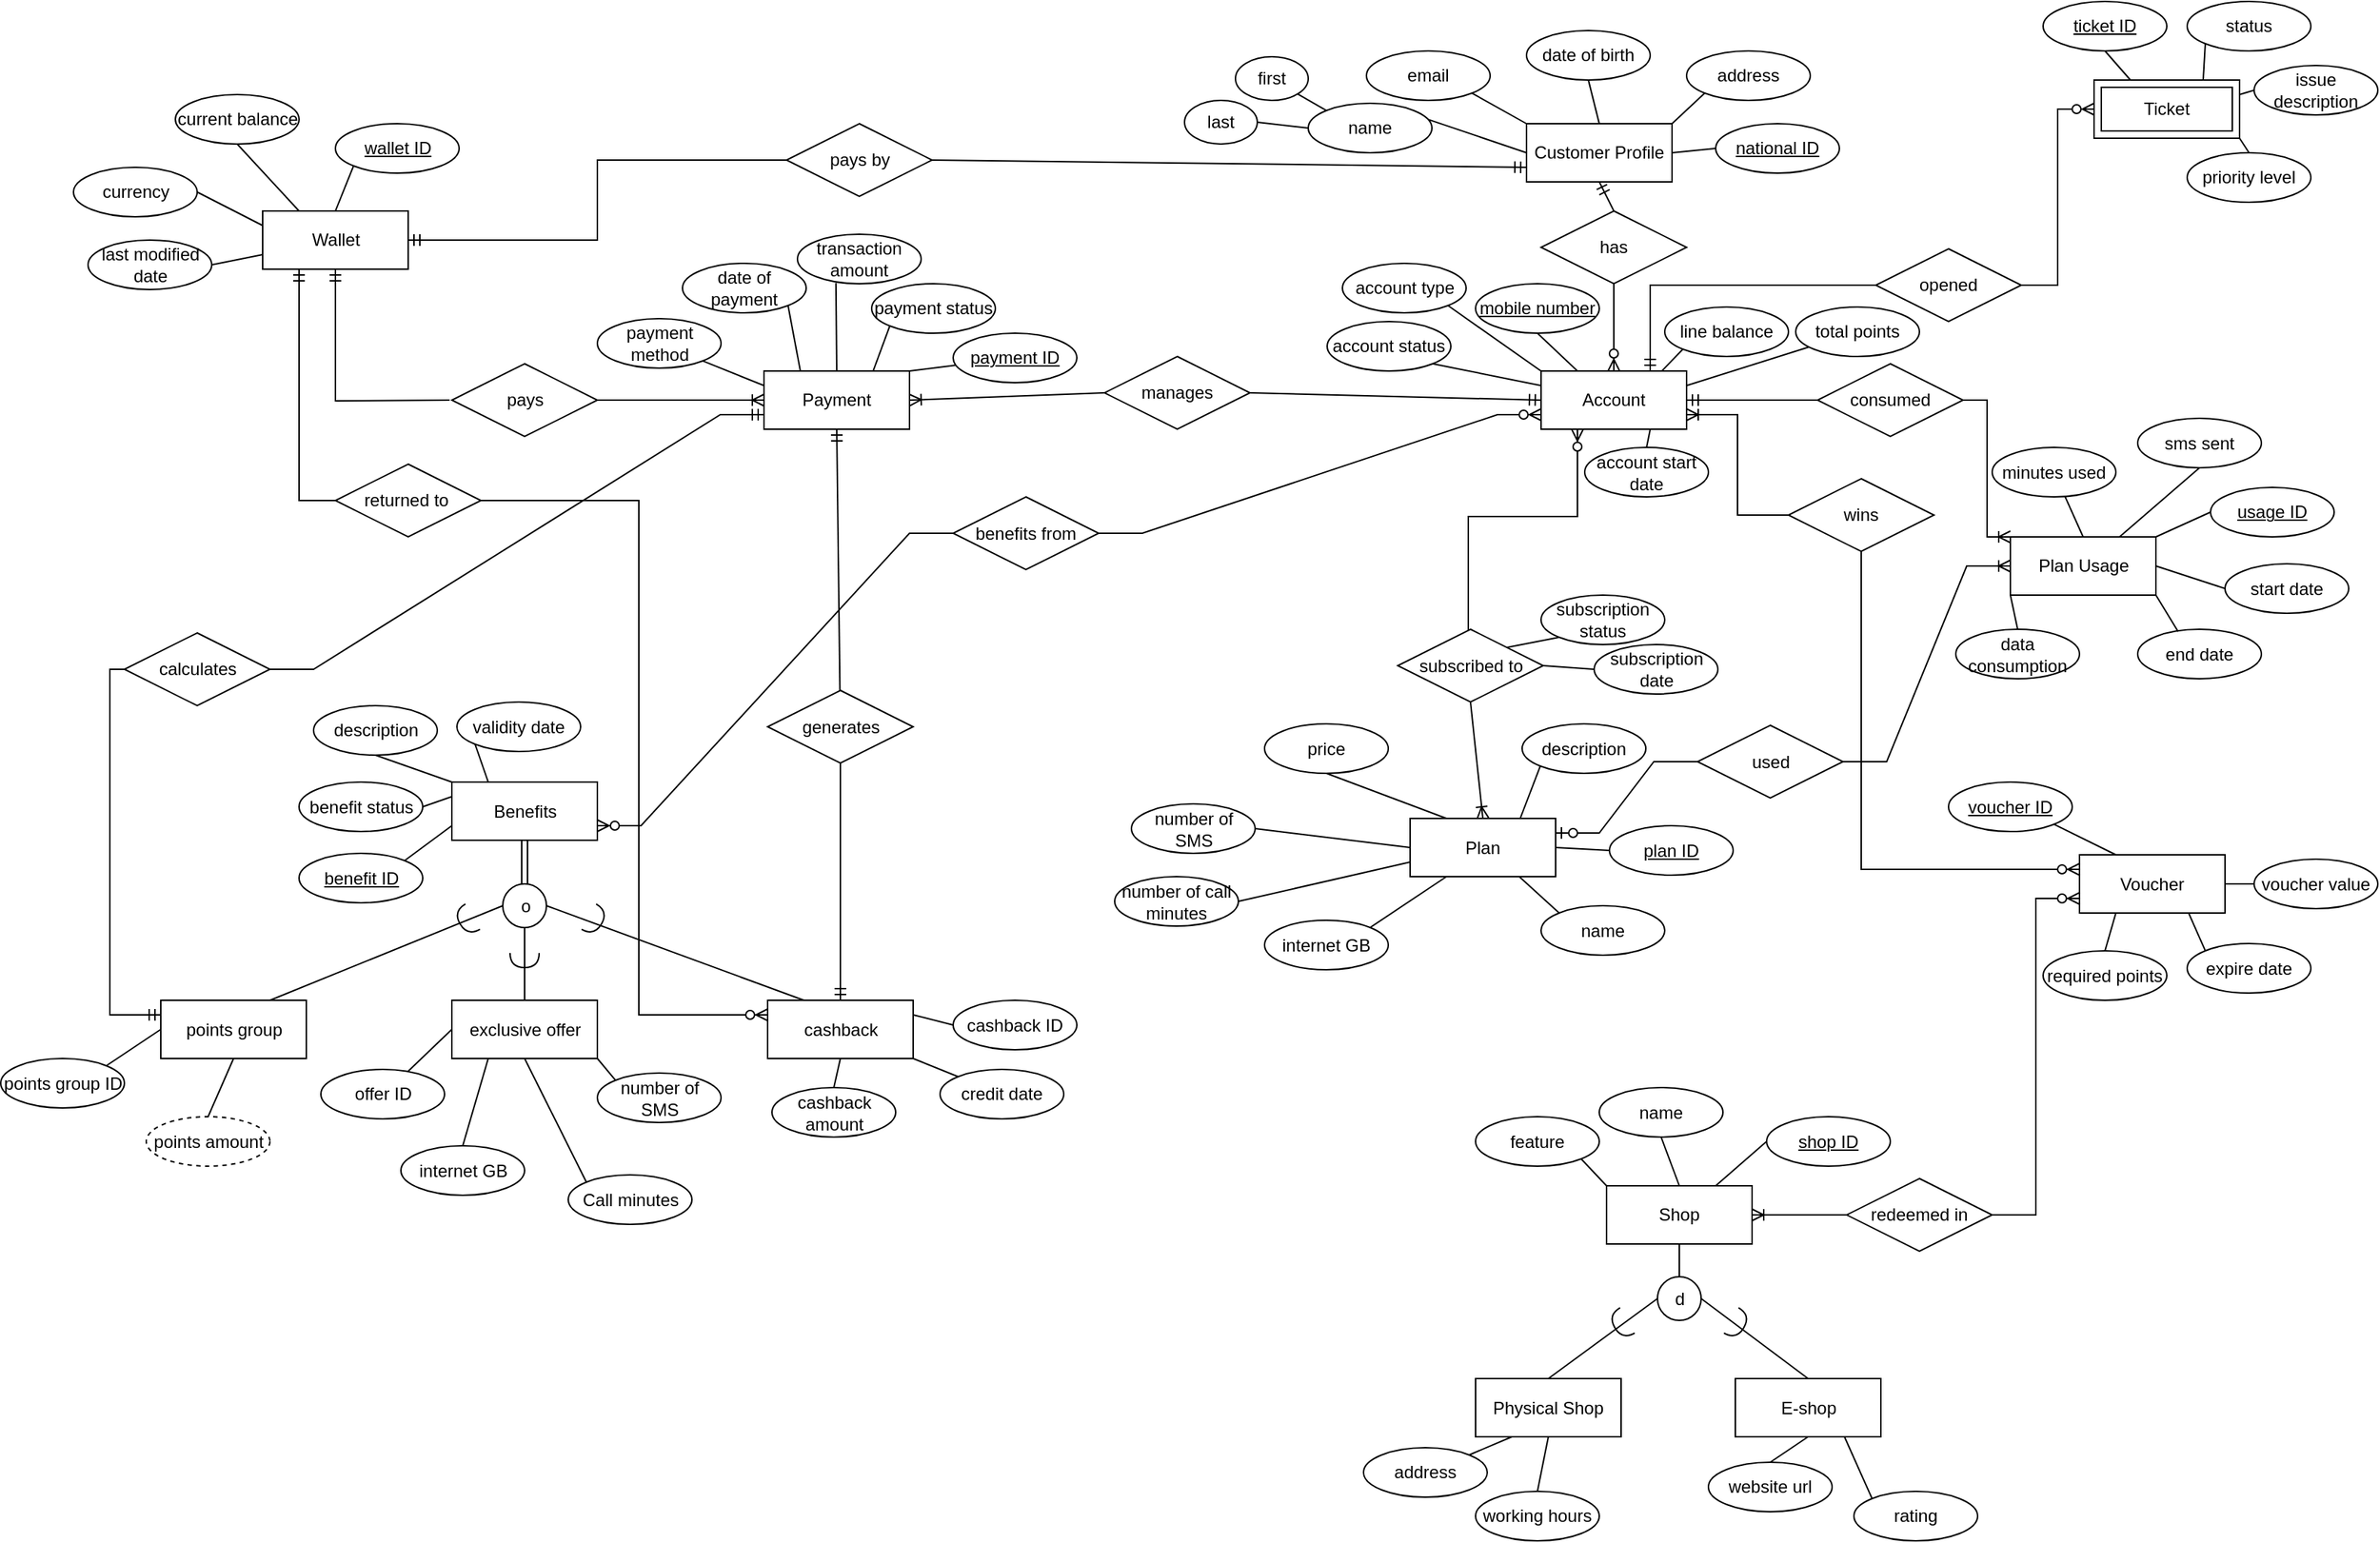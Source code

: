 <mxfile version="24.7.17">
  <diagram id="R2lEEEUBdFMjLlhIrx00" name="Page-1">
    <mxGraphModel dx="2120" dy="1422" grid="1" gridSize="10" guides="1" tooltips="1" connect="1" arrows="1" fold="1" page="1" pageScale="1" pageWidth="1654" pageHeight="1169" math="0" shadow="0" extFonts="Permanent Marker^https://fonts.googleapis.com/css?family=Permanent+Marker">
      <root>
        <mxCell id="0" />
        <mxCell id="1" parent="0" />
        <mxCell id="6Uo8ekdHkGyD1nUxnTY2-1" value="Customer Profile" style="whiteSpace=wrap;html=1;align=center;direction=west;labelBackgroundColor=none;" parent="1" vertex="1">
          <mxGeometry x="1050" y="100" width="100" height="40" as="geometry" />
        </mxCell>
        <mxCell id="6Uo8ekdHkGyD1nUxnTY2-3" value="date of birth" style="ellipse;whiteSpace=wrap;html=1;align=center;labelBackgroundColor=none;aspect=fixed;" parent="1" vertex="1">
          <mxGeometry x="1050" y="36" width="85" height="34" as="geometry" />
        </mxCell>
        <mxCell id="6Uo8ekdHkGyD1nUxnTY2-5" value="email" style="ellipse;whiteSpace=wrap;html=1;align=center;labelBackgroundColor=none;aspect=fixed;" parent="1" vertex="1">
          <mxGeometry x="940" y="50" width="85" height="34" as="geometry" />
        </mxCell>
        <mxCell id="6Uo8ekdHkGyD1nUxnTY2-6" value="address" style="ellipse;whiteSpace=wrap;html=1;align=center;labelBackgroundColor=none;aspect=fixed;" parent="1" vertex="1">
          <mxGeometry x="1160" y="50" width="85" height="34" as="geometry" />
        </mxCell>
        <mxCell id="6Uo8ekdHkGyD1nUxnTY2-15" value="national ID" style="ellipse;whiteSpace=wrap;html=1;align=center;fontStyle=4;labelBackgroundColor=none;aspect=fixed;" parent="1" vertex="1">
          <mxGeometry x="1180" y="100" width="85" height="34" as="geometry" />
        </mxCell>
        <mxCell id="FRmwN27znmXdulfrOmkW-1" value="first" style="ellipse;whiteSpace=wrap;html=1;align=center;labelBackgroundColor=none;" parent="1" vertex="1">
          <mxGeometry x="850" y="54" width="50" height="30" as="geometry" />
        </mxCell>
        <mxCell id="FRmwN27znmXdulfrOmkW-2" value="last" style="ellipse;whiteSpace=wrap;html=1;align=center;labelBackgroundColor=none;" parent="1" vertex="1">
          <mxGeometry x="815" y="84" width="50" height="30" as="geometry" />
        </mxCell>
        <mxCell id="FRmwN27znmXdulfrOmkW-11" value="Account" style="shape=label;margin=3;double=1;whiteSpace=wrap;html=1;align=center;labelBackgroundColor=none;points=[[0,0,0,0,0],[0,0.25,0,0,0],[0,0.5,0,0,0],[0,0.75,0,0,0],[0,1,0,0,0],[0.17,0,0,0,0],[0.17,1,0,0,0],[0.25,0,0,0,0],[0.25,1,0,0,0],[0.33,0,0,0,0],[0.33,1,0,0,0],[0.5,0,0,0,0],[0.5,1,0,0,0],[0.67,0,0,0,0],[0.67,1,0,0,0],[0.75,0,0,0,0],[0.75,1,0,0,0],[0.83,0,0,0,0],[0.83,1,0,0,0],[1,0,0,0,0],[1,0.25,0,0,0],[1,0.5,0,0,0],[1,0.75,0,0,0],[1,1,0,0,0]];" parent="1" vertex="1">
          <mxGeometry x="1060" y="270" width="100" height="40" as="geometry" />
        </mxCell>
        <mxCell id="FRmwN27znmXdulfrOmkW-12" value="mobile number" style="ellipse;whiteSpace=wrap;html=1;align=center;fontStyle=4;labelBackgroundColor=none;aspect=fixed;" parent="1" vertex="1">
          <mxGeometry x="1015" y="210" width="85" height="34" as="geometry" />
        </mxCell>
        <mxCell id="FRmwN27znmXdulfrOmkW-13" value="total points" style="ellipse;whiteSpace=wrap;html=1;align=center;labelBackgroundColor=none;aspect=fixed;" parent="1" vertex="1">
          <mxGeometry x="1235" y="226" width="85" height="34" as="geometry" />
        </mxCell>
        <mxCell id="FRmwN27znmXdulfrOmkW-14" value="line balance" style="ellipse;whiteSpace=wrap;html=1;align=center;labelBackgroundColor=none;aspect=fixed;" parent="1" vertex="1">
          <mxGeometry x="1145" y="226" width="85" height="34" as="geometry" />
        </mxCell>
        <mxCell id="FRmwN27znmXdulfrOmkW-15" value="account type" style="ellipse;whiteSpace=wrap;html=1;align=center;labelBackgroundColor=none;aspect=fixed;" parent="1" vertex="1">
          <mxGeometry x="923.5" y="196" width="85" height="34" as="geometry" />
        </mxCell>
        <mxCell id="FRmwN27znmXdulfrOmkW-16" value="account start date" style="ellipse;whiteSpace=wrap;html=1;align=center;labelBackgroundColor=none;aspect=fixed;" parent="1" vertex="1">
          <mxGeometry x="1090" y="322.5" width="85" height="34" as="geometry" />
        </mxCell>
        <mxCell id="FRmwN27znmXdulfrOmkW-30" value="subscribed to" style="shape=rhombus;perimeter=rhombusPerimeter;whiteSpace=wrap;html=1;align=center;aspect=fixed;" parent="1" vertex="1">
          <mxGeometry x="961.5" y="447.5" width="100" height="50" as="geometry" />
        </mxCell>
        <mxCell id="FRmwN27znmXdulfrOmkW-32" value="Plan" style="whiteSpace=wrap;html=1;align=center;" parent="1" vertex="1">
          <mxGeometry x="970" y="577.5" width="100" height="40" as="geometry" />
        </mxCell>
        <mxCell id="FRmwN27znmXdulfrOmkW-34" value="subscription date" style="ellipse;whiteSpace=wrap;html=1;align=center;aspect=fixed;" parent="1" vertex="1">
          <mxGeometry x="1096.5" y="458" width="85" height="34" as="geometry" />
        </mxCell>
        <mxCell id="FRmwN27znmXdulfrOmkW-35" value="subscription status" style="ellipse;whiteSpace=wrap;html=1;align=center;aspect=fixed;" parent="1" vertex="1">
          <mxGeometry x="1060" y="424" width="85" height="34" as="geometry" />
        </mxCell>
        <mxCell id="FRmwN27znmXdulfrOmkW-39" value="description" style="ellipse;whiteSpace=wrap;html=1;align=center;aspect=fixed;" parent="1" vertex="1">
          <mxGeometry x="1047" y="512.5" width="85" height="34" as="geometry" />
        </mxCell>
        <mxCell id="FRmwN27znmXdulfrOmkW-40" value="number of call minutes" style="ellipse;whiteSpace=wrap;html=1;align=center;aspect=fixed;" parent="1" vertex="1">
          <mxGeometry x="767" y="617.5" width="85" height="34" as="geometry" />
        </mxCell>
        <mxCell id="FRmwN27znmXdulfrOmkW-42" value="number of SMS" style="ellipse;whiteSpace=wrap;html=1;align=center;aspect=fixed;" parent="1" vertex="1">
          <mxGeometry x="778.5" y="567.5" width="85" height="34" as="geometry" />
        </mxCell>
        <mxCell id="FRmwN27znmXdulfrOmkW-43" value="price" style="ellipse;whiteSpace=wrap;html=1;align=center;aspect=fixed;" parent="1" vertex="1">
          <mxGeometry x="870" y="512.5" width="85" height="34" as="geometry" />
        </mxCell>
        <mxCell id="FRmwN27znmXdulfrOmkW-44" value="name" style="ellipse;whiteSpace=wrap;html=1;align=center;aspect=fixed;" parent="1" vertex="1">
          <mxGeometry x="1060" y="637.5" width="85" height="34" as="geometry" />
        </mxCell>
        <mxCell id="FRmwN27znmXdulfrOmkW-45" value="plan ID" style="ellipse;whiteSpace=wrap;html=1;align=center;fontStyle=4;aspect=fixed;" parent="1" vertex="1">
          <mxGeometry x="1107" y="582.5" width="85" height="34" as="geometry" />
        </mxCell>
        <mxCell id="FRmwN27znmXdulfrOmkW-46" value="internet GB" style="ellipse;whiteSpace=wrap;html=1;align=center;aspect=fixed;" parent="1" vertex="1">
          <mxGeometry x="870" y="647.5" width="85" height="34" as="geometry" />
        </mxCell>
        <mxCell id="pJCZ4jbb1nqrOX9LuIZq-1" value="Plan Usage" style="whiteSpace=wrap;html=1;align=center;" parent="1" vertex="1">
          <mxGeometry x="1382.5" y="384" width="100" height="40" as="geometry" />
        </mxCell>
        <mxCell id="pJCZ4jbb1nqrOX9LuIZq-2" value="usage ID" style="ellipse;whiteSpace=wrap;html=1;align=center;fontStyle=4;aspect=fixed;" parent="1" vertex="1">
          <mxGeometry x="1520" y="350" width="85" height="34" as="geometry" />
        </mxCell>
        <mxCell id="pJCZ4jbb1nqrOX9LuIZq-4" value="data consumption" style="ellipse;whiteSpace=wrap;html=1;align=center;aspect=fixed;" parent="1" vertex="1">
          <mxGeometry x="1345" y="447.5" width="85" height="34" as="geometry" />
        </mxCell>
        <mxCell id="pJCZ4jbb1nqrOX9LuIZq-6" value="minutes used" style="ellipse;whiteSpace=wrap;html=1;align=center;aspect=fixed;" parent="1" vertex="1">
          <mxGeometry x="1370" y="322.5" width="85" height="34" as="geometry" />
        </mxCell>
        <mxCell id="pJCZ4jbb1nqrOX9LuIZq-7" value="end date" style="ellipse;whiteSpace=wrap;html=1;align=center;aspect=fixed;" parent="1" vertex="1">
          <mxGeometry x="1470" y="447.5" width="85" height="34" as="geometry" />
        </mxCell>
        <mxCell id="pJCZ4jbb1nqrOX9LuIZq-8" value="start date" style="ellipse;whiteSpace=wrap;html=1;align=center;aspect=fixed;" parent="1" vertex="1">
          <mxGeometry x="1530" y="402.5" width="85" height="34" as="geometry" />
        </mxCell>
        <mxCell id="Pvip8ezGzchFhWj7xZqE-1" value="Payment" style="whiteSpace=wrap;html=1;align=center;" parent="1" vertex="1">
          <mxGeometry x="526" y="270" width="100" height="40" as="geometry" />
        </mxCell>
        <mxCell id="Pvip8ezGzchFhWj7xZqE-2" value="manages" style="shape=rhombus;perimeter=rhombusPerimeter;whiteSpace=wrap;html=1;align=center;aspect=fixed;" parent="1" vertex="1">
          <mxGeometry x="760" y="260" width="100" height="50" as="geometry" />
        </mxCell>
        <mxCell id="Pvip8ezGzchFhWj7xZqE-5" value="account status" style="ellipse;whiteSpace=wrap;html=1;align=center;labelBackgroundColor=none;aspect=fixed;" parent="1" vertex="1">
          <mxGeometry x="913" y="236" width="85" height="34" as="geometry" />
        </mxCell>
        <mxCell id="Pvip8ezGzchFhWj7xZqE-12" value="transaction amount" style="ellipse;whiteSpace=wrap;html=1;align=center;aspect=fixed;" parent="1" vertex="1">
          <mxGeometry x="549" y="176" width="85" height="34" as="geometry" />
        </mxCell>
        <mxCell id="Pvip8ezGzchFhWj7xZqE-13" value="date of payment" style="ellipse;whiteSpace=wrap;html=1;align=center;aspect=fixed;" parent="1" vertex="1">
          <mxGeometry x="470" y="196" width="85" height="34" as="geometry" />
        </mxCell>
        <mxCell id="Pvip8ezGzchFhWj7xZqE-14" value="payment method" style="ellipse;whiteSpace=wrap;html=1;align=center;aspect=fixed;" parent="1" vertex="1">
          <mxGeometry x="411.5" y="234" width="85" height="34" as="geometry" />
        </mxCell>
        <mxCell id="Pvip8ezGzchFhWj7xZqE-15" value="payment status" style="ellipse;whiteSpace=wrap;html=1;align=center;aspect=fixed;" parent="1" vertex="1">
          <mxGeometry x="600" y="210" width="85" height="34" as="geometry" />
        </mxCell>
        <mxCell id="Pvip8ezGzchFhWj7xZqE-16" value="payment ID" style="ellipse;whiteSpace=wrap;html=1;align=center;fontStyle=4;aspect=fixed;" parent="1" vertex="1">
          <mxGeometry x="656" y="244" width="85" height="34" as="geometry" />
        </mxCell>
        <mxCell id="Pvip8ezGzchFhWj7xZqE-18" value="" style="endArrow=none;html=1;rounded=0;exitX=0;exitY=1;exitDx=0;exitDy=0;entryX=0.75;entryY=0;entryDx=0;entryDy=0;" parent="1" source="Pvip8ezGzchFhWj7xZqE-15" target="Pvip8ezGzchFhWj7xZqE-1" edge="1">
          <mxGeometry relative="1" as="geometry">
            <mxPoint x="466" y="300" as="sourcePoint" />
            <mxPoint x="526" y="300" as="targetPoint" />
          </mxGeometry>
        </mxCell>
        <mxCell id="Pvip8ezGzchFhWj7xZqE-20" value="" style="endArrow=none;html=1;rounded=0;entryX=0;entryY=0.25;entryDx=0;entryDy=0;" parent="1" source="Pvip8ezGzchFhWj7xZqE-14" target="Pvip8ezGzchFhWj7xZqE-1" edge="1">
          <mxGeometry relative="1" as="geometry">
            <mxPoint x="526" y="259.35" as="sourcePoint" />
            <mxPoint x="556" y="259.35" as="targetPoint" />
          </mxGeometry>
        </mxCell>
        <mxCell id="Pvip8ezGzchFhWj7xZqE-21" value="" style="endArrow=none;html=1;rounded=0;entryX=0.25;entryY=0;entryDx=0;entryDy=0;exitX=1;exitY=1;exitDx=0;exitDy=0;" parent="1" source="Pvip8ezGzchFhWj7xZqE-13" target="Pvip8ezGzchFhWj7xZqE-1" edge="1">
          <mxGeometry relative="1" as="geometry">
            <mxPoint x="516" y="300" as="sourcePoint" />
            <mxPoint x="676" y="300" as="targetPoint" />
          </mxGeometry>
        </mxCell>
        <mxCell id="Pvip8ezGzchFhWj7xZqE-22" value="" style="endArrow=none;html=1;rounded=0;entryX=0.5;entryY=0;entryDx=0;entryDy=0;exitX=0.311;exitY=0.99;exitDx=0;exitDy=0;exitPerimeter=0;" parent="1" source="Pvip8ezGzchFhWj7xZqE-12" target="Pvip8ezGzchFhWj7xZqE-1" edge="1">
          <mxGeometry relative="1" as="geometry">
            <mxPoint x="600" y="242" as="sourcePoint" />
            <mxPoint x="676" y="300" as="targetPoint" />
          </mxGeometry>
        </mxCell>
        <mxCell id="Pvip8ezGzchFhWj7xZqE-23" value="" style="endArrow=none;html=1;rounded=0;entryX=1;entryY=0;entryDx=0;entryDy=0;" parent="1" source="Pvip8ezGzchFhWj7xZqE-16" target="Pvip8ezGzchFhWj7xZqE-1" edge="1">
          <mxGeometry relative="1" as="geometry">
            <mxPoint x="516" y="300" as="sourcePoint" />
            <mxPoint x="676" y="300" as="targetPoint" />
          </mxGeometry>
        </mxCell>
        <mxCell id="Pvip8ezGzchFhWj7xZqE-24" value="" style="endArrow=none;html=1;rounded=0;entryX=1;entryY=0.5;entryDx=0;entryDy=0;exitX=0.925;exitY=0.288;exitDx=0;exitDy=0;exitPerimeter=0;" parent="1" source="Pvip8ezGzchFhWj7xZqE-26" target="6Uo8ekdHkGyD1nUxnTY2-1" edge="1">
          <mxGeometry relative="1" as="geometry">
            <mxPoint x="960" y="130" as="sourcePoint" />
            <mxPoint x="1123" y="150" as="targetPoint" />
          </mxGeometry>
        </mxCell>
        <mxCell id="Pvip8ezGzchFhWj7xZqE-25" value="" style="endArrow=none;html=1;rounded=0;exitX=1;exitY=1;exitDx=0;exitDy=0;entryX=0;entryY=0;entryDx=0;entryDy=0;" parent="1" source="FRmwN27znmXdulfrOmkW-1" target="Pvip8ezGzchFhWj7xZqE-26" edge="1">
          <mxGeometry relative="1" as="geometry">
            <mxPoint x="853" y="100" as="sourcePoint" />
            <mxPoint x="899" y="109" as="targetPoint" />
          </mxGeometry>
        </mxCell>
        <mxCell id="Pvip8ezGzchFhWj7xZqE-26" value="name" style="ellipse;whiteSpace=wrap;html=1;align=center;labelBackgroundColor=none;aspect=fixed;" parent="1" vertex="1">
          <mxGeometry x="900" y="86" width="85" height="34" as="geometry" />
        </mxCell>
        <mxCell id="Pvip8ezGzchFhWj7xZqE-27" value="" style="endArrow=none;html=1;rounded=0;entryX=0;entryY=0.5;entryDx=0;entryDy=0;exitX=1;exitY=0.5;exitDx=0;exitDy=0;" parent="1" source="FRmwN27znmXdulfrOmkW-2" target="Pvip8ezGzchFhWj7xZqE-26" edge="1">
          <mxGeometry relative="1" as="geometry">
            <mxPoint x="963" y="150" as="sourcePoint" />
            <mxPoint x="1123" y="150" as="targetPoint" />
          </mxGeometry>
        </mxCell>
        <mxCell id="Pvip8ezGzchFhWj7xZqE-28" value="" style="endArrow=none;html=1;rounded=0;entryX=1;entryY=1;entryDx=0;entryDy=0;exitX=1;exitY=1;exitDx=0;exitDy=0;" parent="1" source="6Uo8ekdHkGyD1nUxnTY2-5" target="6Uo8ekdHkGyD1nUxnTY2-1" edge="1">
          <mxGeometry relative="1" as="geometry">
            <mxPoint x="963" y="150" as="sourcePoint" />
            <mxPoint x="1123" y="150" as="targetPoint" />
          </mxGeometry>
        </mxCell>
        <mxCell id="Pvip8ezGzchFhWj7xZqE-29" value="" style="endArrow=none;html=1;rounded=0;entryX=0.5;entryY=1;entryDx=0;entryDy=0;exitX=0.5;exitY=1;exitDx=0;exitDy=0;" parent="1" source="6Uo8ekdHkGyD1nUxnTY2-3" target="6Uo8ekdHkGyD1nUxnTY2-1" edge="1">
          <mxGeometry relative="1" as="geometry">
            <mxPoint x="963" y="150" as="sourcePoint" />
            <mxPoint x="1123" y="150" as="targetPoint" />
          </mxGeometry>
        </mxCell>
        <mxCell id="Pvip8ezGzchFhWj7xZqE-30" value="" style="endArrow=none;html=1;rounded=0;exitX=0;exitY=1;exitDx=0;exitDy=0;entryX=0;entryY=1;entryDx=0;entryDy=0;" parent="1" source="6Uo8ekdHkGyD1nUxnTY2-1" target="6Uo8ekdHkGyD1nUxnTY2-6" edge="1">
          <mxGeometry relative="1" as="geometry">
            <mxPoint x="963" y="150" as="sourcePoint" />
            <mxPoint x="1123" y="150" as="targetPoint" />
          </mxGeometry>
        </mxCell>
        <mxCell id="Pvip8ezGzchFhWj7xZqE-31" value="" style="endArrow=none;html=1;rounded=0;exitX=0;exitY=0.5;exitDx=0;exitDy=0;entryX=0;entryY=0.5;entryDx=0;entryDy=0;" parent="1" source="6Uo8ekdHkGyD1nUxnTY2-1" target="6Uo8ekdHkGyD1nUxnTY2-15" edge="1">
          <mxGeometry relative="1" as="geometry">
            <mxPoint x="963" y="150" as="sourcePoint" />
            <mxPoint x="1123" y="150" as="targetPoint" />
          </mxGeometry>
        </mxCell>
        <mxCell id="Pvip8ezGzchFhWj7xZqE-32" value="" style="endArrow=none;html=1;rounded=0;entryX=1;entryY=1;entryDx=0;entryDy=0;exitX=0;exitY=0;exitDx=0;exitDy=0;" parent="1" source="FRmwN27znmXdulfrOmkW-11" target="FRmwN27znmXdulfrOmkW-15" edge="1">
          <mxGeometry relative="1" as="geometry">
            <mxPoint x="953" y="260" as="sourcePoint" />
            <mxPoint x="1113" y="260" as="targetPoint" />
          </mxGeometry>
        </mxCell>
        <mxCell id="Pvip8ezGzchFhWj7xZqE-33" value="" style="endArrow=none;html=1;rounded=0;entryX=0;entryY=0.25;entryDx=0;entryDy=0;exitX=1;exitY=1;exitDx=0;exitDy=0;" parent="1" source="Pvip8ezGzchFhWj7xZqE-5" target="FRmwN27znmXdulfrOmkW-11" edge="1">
          <mxGeometry relative="1" as="geometry">
            <mxPoint x="953" y="260" as="sourcePoint" />
            <mxPoint x="1113" y="260" as="targetPoint" />
          </mxGeometry>
        </mxCell>
        <mxCell id="Pvip8ezGzchFhWj7xZqE-34" value="" style="endArrow=none;html=1;rounded=0;entryX=0.5;entryY=1;entryDx=0;entryDy=0;exitX=0.25;exitY=0;exitDx=0;exitDy=0;" parent="1" source="FRmwN27znmXdulfrOmkW-11" target="FRmwN27znmXdulfrOmkW-12" edge="1">
          <mxGeometry relative="1" as="geometry">
            <mxPoint x="953" y="260" as="sourcePoint" />
            <mxPoint x="1113" y="260" as="targetPoint" />
          </mxGeometry>
        </mxCell>
        <mxCell id="Pvip8ezGzchFhWj7xZqE-35" value="" style="endArrow=none;html=1;rounded=0;entryX=0.83;entryY=0;entryDx=0;entryDy=0;entryPerimeter=0;exitX=0;exitY=1;exitDx=0;exitDy=0;" parent="1" source="FRmwN27znmXdulfrOmkW-14" target="FRmwN27znmXdulfrOmkW-11" edge="1">
          <mxGeometry relative="1" as="geometry">
            <mxPoint x="1162" y="260" as="sourcePoint" />
            <mxPoint x="1113" y="260" as="targetPoint" />
          </mxGeometry>
        </mxCell>
        <mxCell id="Pvip8ezGzchFhWj7xZqE-36" value="" style="endArrow=none;html=1;rounded=0;exitX=0.5;exitY=0;exitDx=0;exitDy=0;entryX=0.75;entryY=1;entryDx=0;entryDy=0;" parent="1" source="FRmwN27znmXdulfrOmkW-16" target="FRmwN27znmXdulfrOmkW-11" edge="1">
          <mxGeometry relative="1" as="geometry">
            <mxPoint x="953" y="260" as="sourcePoint" />
            <mxPoint x="1050" y="300" as="targetPoint" />
          </mxGeometry>
        </mxCell>
        <mxCell id="Pvip8ezGzchFhWj7xZqE-37" value="" style="endArrow=none;html=1;rounded=0;entryX=1;entryY=0.25;entryDx=0;entryDy=0;entryPerimeter=0;" parent="1" source="FRmwN27znmXdulfrOmkW-13" target="FRmwN27znmXdulfrOmkW-11" edge="1">
          <mxGeometry relative="1" as="geometry">
            <mxPoint x="953" y="260" as="sourcePoint" />
            <mxPoint x="1113" y="260" as="targetPoint" />
          </mxGeometry>
        </mxCell>
        <mxCell id="Pvip8ezGzchFhWj7xZqE-38" style="edgeStyle=orthogonalEdgeStyle;rounded=0;orthogonalLoop=1;jettySize=auto;html=1;exitX=0.5;exitY=1;exitDx=0;exitDy=0;" parent="1" source="FRmwN27znmXdulfrOmkW-13" target="FRmwN27znmXdulfrOmkW-13" edge="1">
          <mxGeometry relative="1" as="geometry" />
        </mxCell>
        <mxCell id="Pvip8ezGzchFhWj7xZqE-39" value="" style="endArrow=none;html=1;rounded=0;exitX=1;exitY=0;exitDx=0;exitDy=0;entryX=0;entryY=0.5;entryDx=0;entryDy=0;" parent="1" source="pJCZ4jbb1nqrOX9LuIZq-1" target="pJCZ4jbb1nqrOX9LuIZq-2" edge="1">
          <mxGeometry relative="1" as="geometry">
            <mxPoint x="1487" y="377.5" as="sourcePoint" />
            <mxPoint x="1534" y="370" as="targetPoint" />
          </mxGeometry>
        </mxCell>
        <mxCell id="Pvip8ezGzchFhWj7xZqE-40" value="" style="endArrow=none;html=1;rounded=0;entryX=1;entryY=0.5;entryDx=0;entryDy=0;exitX=0;exitY=0.5;exitDx=0;exitDy=0;" parent="1" source="pJCZ4jbb1nqrOX9LuIZq-8" target="pJCZ4jbb1nqrOX9LuIZq-1" edge="1">
          <mxGeometry relative="1" as="geometry">
            <mxPoint x="1534.0" y="412.5" as="sourcePoint" />
            <mxPoint x="1487" y="387.5" as="targetPoint" />
          </mxGeometry>
        </mxCell>
        <mxCell id="Pvip8ezGzchFhWj7xZqE-41" value="" style="endArrow=none;html=1;rounded=0;exitX=1;exitY=1;exitDx=0;exitDy=0;entryX=0.327;entryY=0.048;entryDx=0;entryDy=0;entryPerimeter=0;" parent="1" source="pJCZ4jbb1nqrOX9LuIZq-1" target="pJCZ4jbb1nqrOX9LuIZq-7" edge="1">
          <mxGeometry relative="1" as="geometry">
            <mxPoint x="1327" y="387.5" as="sourcePoint" />
            <mxPoint x="1517" y="457.5" as="targetPoint" />
          </mxGeometry>
        </mxCell>
        <mxCell id="Pvip8ezGzchFhWj7xZqE-42" value="" style="endArrow=none;html=1;rounded=0;entryX=0;entryY=1;entryDx=0;entryDy=0;exitX=0.5;exitY=0;exitDx=0;exitDy=0;" parent="1" source="pJCZ4jbb1nqrOX9LuIZq-4" target="pJCZ4jbb1nqrOX9LuIZq-1" edge="1">
          <mxGeometry relative="1" as="geometry">
            <mxPoint x="1380" y="450" as="sourcePoint" />
            <mxPoint x="1487" y="387.5" as="targetPoint" />
          </mxGeometry>
        </mxCell>
        <mxCell id="Pvip8ezGzchFhWj7xZqE-43" value="" style="endArrow=none;html=1;rounded=0;entryX=0.5;entryY=0;entryDx=0;entryDy=0;" parent="1" source="pJCZ4jbb1nqrOX9LuIZq-6" target="pJCZ4jbb1nqrOX9LuIZq-1" edge="1">
          <mxGeometry relative="1" as="geometry">
            <mxPoint x="1327" y="387.5" as="sourcePoint" />
            <mxPoint x="1487" y="387.5" as="targetPoint" />
          </mxGeometry>
        </mxCell>
        <mxCell id="Pvip8ezGzchFhWj7xZqE-44" value="" style="endArrow=none;html=1;rounded=0;entryX=0.75;entryY=0;entryDx=0;entryDy=0;exitX=0.5;exitY=1;exitDx=0;exitDy=0;" parent="1" source="cCIsjWrqllOPOkXVM5NC-40" target="pJCZ4jbb1nqrOX9LuIZq-1" edge="1">
          <mxGeometry relative="1" as="geometry">
            <mxPoint x="1347" y="402.5" as="sourcePoint" />
            <mxPoint x="1487" y="387.5" as="targetPoint" />
          </mxGeometry>
        </mxCell>
        <mxCell id="Pvip8ezGzchFhWj7xZqE-45" value="" style="endArrow=none;html=1;rounded=0;entryX=0;entryY=1;entryDx=0;entryDy=0;" parent="1" target="FRmwN27znmXdulfrOmkW-39" edge="1">
          <mxGeometry relative="1" as="geometry">
            <mxPoint x="1045.5" y="578" as="sourcePoint" />
            <mxPoint x="1110" y="582.5" as="targetPoint" />
          </mxGeometry>
        </mxCell>
        <mxCell id="Pvip8ezGzchFhWj7xZqE-46" value="" style="endArrow=none;html=1;rounded=0;entryX=0;entryY=0.5;entryDx=0;entryDy=0;exitX=1;exitY=0.5;exitDx=0;exitDy=0;" parent="1" source="FRmwN27znmXdulfrOmkW-32" target="FRmwN27znmXdulfrOmkW-45" edge="1">
          <mxGeometry relative="1" as="geometry">
            <mxPoint x="950" y="582.5" as="sourcePoint" />
            <mxPoint x="1110" y="582.5" as="targetPoint" />
          </mxGeometry>
        </mxCell>
        <mxCell id="Pvip8ezGzchFhWj7xZqE-48" value="" style="endArrow=none;html=1;rounded=0;entryX=0;entryY=0;entryDx=0;entryDy=0;exitX=0.75;exitY=1;exitDx=0;exitDy=0;" parent="1" source="FRmwN27znmXdulfrOmkW-32" target="FRmwN27znmXdulfrOmkW-44" edge="1">
          <mxGeometry relative="1" as="geometry">
            <mxPoint x="950" y="582.5" as="sourcePoint" />
            <mxPoint x="1110" y="582.5" as="targetPoint" />
          </mxGeometry>
        </mxCell>
        <mxCell id="Pvip8ezGzchFhWj7xZqE-49" value="" style="endArrow=none;html=1;rounded=0;exitX=0.5;exitY=1;exitDx=0;exitDy=0;entryX=0.25;entryY=0;entryDx=0;entryDy=0;" parent="1" source="FRmwN27znmXdulfrOmkW-43" target="FRmwN27znmXdulfrOmkW-32" edge="1">
          <mxGeometry relative="1" as="geometry">
            <mxPoint x="950" y="582.5" as="sourcePoint" />
            <mxPoint x="970" y="582.5" as="targetPoint" />
          </mxGeometry>
        </mxCell>
        <mxCell id="Pvip8ezGzchFhWj7xZqE-50" value="" style="endArrow=none;html=1;rounded=0;exitX=1;exitY=0.5;exitDx=0;exitDy=0;entryX=0;entryY=0.5;entryDx=0;entryDy=0;" parent="1" source="FRmwN27znmXdulfrOmkW-42" target="FRmwN27znmXdulfrOmkW-32" edge="1">
          <mxGeometry relative="1" as="geometry">
            <mxPoint x="950" y="582.5" as="sourcePoint" />
            <mxPoint x="1110" y="582.5" as="targetPoint" />
          </mxGeometry>
        </mxCell>
        <mxCell id="Pvip8ezGzchFhWj7xZqE-51" value="" style="endArrow=none;html=1;rounded=0;entryX=0;entryY=0.75;entryDx=0;entryDy=0;exitX=1;exitY=0.5;exitDx=0;exitDy=0;" parent="1" source="FRmwN27znmXdulfrOmkW-40" target="FRmwN27znmXdulfrOmkW-32" edge="1">
          <mxGeometry relative="1" as="geometry">
            <mxPoint x="950" y="582.5" as="sourcePoint" />
            <mxPoint x="1110" y="582.5" as="targetPoint" />
          </mxGeometry>
        </mxCell>
        <mxCell id="Pvip8ezGzchFhWj7xZqE-54" value="" style="endArrow=none;html=1;rounded=0;entryX=0;entryY=1;entryDx=0;entryDy=0;exitX=1;exitY=0;exitDx=0;exitDy=0;" parent="1" source="FRmwN27znmXdulfrOmkW-30" target="FRmwN27znmXdulfrOmkW-35" edge="1">
          <mxGeometry relative="1" as="geometry">
            <mxPoint x="878.5" y="585" as="sourcePoint" />
            <mxPoint x="1038.5" y="585" as="targetPoint" />
          </mxGeometry>
        </mxCell>
        <mxCell id="Pvip8ezGzchFhWj7xZqE-55" value="" style="endArrow=none;html=1;rounded=0;entryX=1;entryY=0.5;entryDx=0;entryDy=0;exitX=0;exitY=0.5;exitDx=0;exitDy=0;" parent="1" source="FRmwN27znmXdulfrOmkW-34" target="FRmwN27znmXdulfrOmkW-30" edge="1">
          <mxGeometry relative="1" as="geometry">
            <mxPoint x="780" y="540" as="sourcePoint" />
            <mxPoint x="940" y="540" as="targetPoint" />
          </mxGeometry>
        </mxCell>
        <mxCell id="Pvip8ezGzchFhWj7xZqE-56" value="Wallet" style="whiteSpace=wrap;html=1;align=center;" parent="1" vertex="1">
          <mxGeometry x="181.5" y="160" width="100" height="40" as="geometry" />
        </mxCell>
        <mxCell id="Pvip8ezGzchFhWj7xZqE-57" value="current balance" style="ellipse;whiteSpace=wrap;html=1;align=center;aspect=fixed;" parent="1" vertex="1">
          <mxGeometry x="121.5" y="80" width="85" height="34" as="geometry" />
        </mxCell>
        <mxCell id="Pvip8ezGzchFhWj7xZqE-58" value="last modified date" style="ellipse;whiteSpace=wrap;html=1;align=center;aspect=fixed;" parent="1" vertex="1">
          <mxGeometry x="61.5" y="180" width="85" height="34" as="geometry" />
        </mxCell>
        <mxCell id="Pvip8ezGzchFhWj7xZqE-59" value="currency" style="ellipse;whiteSpace=wrap;html=1;align=center;aspect=fixed;" parent="1" vertex="1">
          <mxGeometry x="51.5" y="130" width="85" height="34" as="geometry" />
        </mxCell>
        <mxCell id="Pvip8ezGzchFhWj7xZqE-60" value="" style="endArrow=none;html=1;rounded=0;exitX=1;exitY=0.5;exitDx=0;exitDy=0;entryX=0;entryY=0.75;entryDx=0;entryDy=0;" parent="1" source="Pvip8ezGzchFhWj7xZqE-58" target="Pvip8ezGzchFhWj7xZqE-56" edge="1">
          <mxGeometry relative="1" as="geometry">
            <mxPoint x="471.5" y="380" as="sourcePoint" />
            <mxPoint x="201.5" y="230" as="targetPoint" />
          </mxGeometry>
        </mxCell>
        <mxCell id="Pvip8ezGzchFhWj7xZqE-61" value="" style="endArrow=none;html=1;rounded=0;entryX=0;entryY=0.25;entryDx=0;entryDy=0;exitX=1;exitY=0.5;exitDx=0;exitDy=0;" parent="1" source="Pvip8ezGzchFhWj7xZqE-59" target="Pvip8ezGzchFhWj7xZqE-56" edge="1">
          <mxGeometry relative="1" as="geometry">
            <mxPoint x="131.5" y="270" as="sourcePoint" />
            <mxPoint x="231.5" y="220" as="targetPoint" />
          </mxGeometry>
        </mxCell>
        <mxCell id="Pvip8ezGzchFhWj7xZqE-62" value="" style="endArrow=none;html=1;rounded=0;exitX=0.25;exitY=0;exitDx=0;exitDy=0;entryX=0.5;entryY=1;entryDx=0;entryDy=0;" parent="1" source="Pvip8ezGzchFhWj7xZqE-56" target="Pvip8ezGzchFhWj7xZqE-57" edge="1">
          <mxGeometry relative="1" as="geometry">
            <mxPoint x="341.5" y="340" as="sourcePoint" />
            <mxPoint x="631.5" y="380" as="targetPoint" />
          </mxGeometry>
        </mxCell>
        <mxCell id="Pvip8ezGzchFhWj7xZqE-63" value="wallet ID" style="ellipse;whiteSpace=wrap;html=1;align=center;fontStyle=4;aspect=fixed;" parent="1" vertex="1">
          <mxGeometry x="231.5" y="100" width="85" height="34" as="geometry" />
        </mxCell>
        <mxCell id="Pvip8ezGzchFhWj7xZqE-64" value="" style="endArrow=none;html=1;rounded=0;exitX=0.5;exitY=0;exitDx=0;exitDy=0;entryX=0;entryY=1;entryDx=0;entryDy=0;" parent="1" source="Pvip8ezGzchFhWj7xZqE-56" target="Pvip8ezGzchFhWj7xZqE-63" edge="1">
          <mxGeometry relative="1" as="geometry">
            <mxPoint x="471.5" y="290" as="sourcePoint" />
            <mxPoint x="631.5" y="290" as="targetPoint" />
          </mxGeometry>
        </mxCell>
        <mxCell id="Pvip8ezGzchFhWj7xZqE-65" value="Benefits" style="whiteSpace=wrap;html=1;align=center;" parent="1" vertex="1">
          <mxGeometry x="311.5" y="552.5" width="100" height="40" as="geometry" />
        </mxCell>
        <mxCell id="Pvip8ezGzchFhWj7xZqE-66" value="validity date" style="ellipse;whiteSpace=wrap;html=1;align=center;aspect=fixed;" parent="1" vertex="1">
          <mxGeometry x="315" y="497.5" width="85" height="34" as="geometry" />
        </mxCell>
        <mxCell id="Pvip8ezGzchFhWj7xZqE-67" value="benefit status" style="ellipse;whiteSpace=wrap;html=1;align=center;aspect=fixed;" parent="1" vertex="1">
          <mxGeometry x="206.5" y="552.5" width="85" height="34" as="geometry" />
        </mxCell>
        <mxCell id="Pvip8ezGzchFhWj7xZqE-68" value="description" style="ellipse;whiteSpace=wrap;html=1;align=center;aspect=fixed;" parent="1" vertex="1">
          <mxGeometry x="216.5" y="500" width="85" height="34" as="geometry" />
        </mxCell>
        <mxCell id="Pvip8ezGzchFhWj7xZqE-69" value="benefit ID" style="ellipse;whiteSpace=wrap;html=1;align=center;fontStyle=4;aspect=fixed;" parent="1" vertex="1">
          <mxGeometry x="206.5" y="601.5" width="85" height="34" as="geometry" />
        </mxCell>
        <mxCell id="Pvip8ezGzchFhWj7xZqE-70" value="" style="endArrow=none;html=1;rounded=0;exitX=0;exitY=0.75;exitDx=0;exitDy=0;entryX=1;entryY=0;entryDx=0;entryDy=0;" parent="1" source="Pvip8ezGzchFhWj7xZqE-65" target="Pvip8ezGzchFhWj7xZqE-69" edge="1">
          <mxGeometry relative="1" as="geometry">
            <mxPoint x="561.5" y="532.5" as="sourcePoint" />
            <mxPoint x="721.5" y="532.5" as="targetPoint" />
          </mxGeometry>
        </mxCell>
        <mxCell id="Pvip8ezGzchFhWj7xZqE-71" value="" style="endArrow=none;html=1;rounded=0;exitX=0.25;exitY=0;exitDx=0;exitDy=0;entryX=0;entryY=1;entryDx=0;entryDy=0;" parent="1" source="Pvip8ezGzchFhWj7xZqE-65" target="Pvip8ezGzchFhWj7xZqE-66" edge="1">
          <mxGeometry relative="1" as="geometry">
            <mxPoint x="561.5" y="532.5" as="sourcePoint" />
            <mxPoint x="721.5" y="532.5" as="targetPoint" />
          </mxGeometry>
        </mxCell>
        <mxCell id="Pvip8ezGzchFhWj7xZqE-73" value="" style="endArrow=none;html=1;rounded=0;exitX=0;exitY=0;exitDx=0;exitDy=0;entryX=0.5;entryY=1;entryDx=0;entryDy=0;" parent="1" source="Pvip8ezGzchFhWj7xZqE-65" target="Pvip8ezGzchFhWj7xZqE-68" edge="1">
          <mxGeometry relative="1" as="geometry">
            <mxPoint x="561.5" y="532.5" as="sourcePoint" />
            <mxPoint x="721.5" y="532.5" as="targetPoint" />
          </mxGeometry>
        </mxCell>
        <mxCell id="Pvip8ezGzchFhWj7xZqE-74" value="" style="endArrow=none;html=1;rounded=0;exitX=0;exitY=0.25;exitDx=0;exitDy=0;entryX=1;entryY=0.5;entryDx=0;entryDy=0;" parent="1" source="Pvip8ezGzchFhWj7xZqE-65" target="Pvip8ezGzchFhWj7xZqE-67" edge="1">
          <mxGeometry relative="1" as="geometry">
            <mxPoint x="561.5" y="532.5" as="sourcePoint" />
            <mxPoint x="721.5" y="532.5" as="targetPoint" />
          </mxGeometry>
        </mxCell>
        <mxCell id="Pvip8ezGzchFhWj7xZqE-79" value="" style="ellipse;whiteSpace=wrap;html=1;align=center;aspect=fixed;fillColor=none;strokeColor=none;resizable=0;perimeter=centerPerimeter;rotatable=0;allowArrows=0;points=[];outlineConnect=1;" parent="1" vertex="1">
          <mxGeometry x="760" y="582.5" width="10" height="10" as="geometry" />
        </mxCell>
        <mxCell id="Pvip8ezGzchFhWj7xZqE-82" value="" style="ellipse;whiteSpace=wrap;html=1;align=center;aspect=fixed;fillColor=none;strokeColor=none;resizable=0;perimeter=centerPerimeter;rotatable=0;allowArrows=0;points=[];outlineConnect=1;" parent="1" vertex="1">
          <mxGeometry x="531.5" y="632.5" width="10" height="10" as="geometry" />
        </mxCell>
        <mxCell id="ZTagBuRmaOSPrPwAu8H9-5" value="o" style="ellipse;html=1;" parent="1" vertex="1">
          <mxGeometry x="346.5" y="622.5" width="30" height="30" as="geometry" />
        </mxCell>
        <mxCell id="cCIsjWrqllOPOkXVM5NC-1" value="exclusive offer" style="whiteSpace=wrap;html=1;align=center;" parent="1" vertex="1">
          <mxGeometry x="311.5" y="702.5" width="100" height="40" as="geometry" />
        </mxCell>
        <mxCell id="cCIsjWrqllOPOkXVM5NC-2" value="points group" style="whiteSpace=wrap;html=1;align=center;" parent="1" vertex="1">
          <mxGeometry x="111.5" y="702.5" width="100" height="40" as="geometry" />
        </mxCell>
        <mxCell id="cCIsjWrqllOPOkXVM5NC-3" value="cashback" style="whiteSpace=wrap;html=1;align=center;" parent="1" vertex="1">
          <mxGeometry x="528.5" y="702.5" width="100" height="40" as="geometry" />
        </mxCell>
        <mxCell id="cCIsjWrqllOPOkXVM5NC-8" value="" style="endArrow=none;html=1;rounded=0;entryX=0;entryY=0.5;entryDx=0;entryDy=0;exitX=1;exitY=0;exitDx=0;exitDy=0;" parent="1" source="cCIsjWrqllOPOkXVM5NC-100" target="cCIsjWrqllOPOkXVM5NC-2" edge="1">
          <mxGeometry relative="1" as="geometry">
            <mxPoint x="86.855" y="748.358" as="sourcePoint" />
            <mxPoint x="171.5" y="682.5" as="targetPoint" />
          </mxGeometry>
        </mxCell>
        <mxCell id="cCIsjWrqllOPOkXVM5NC-9" value="points amount" style="ellipse;whiteSpace=wrap;html=1;align=center;dashed=1;aspect=fixed;" parent="1" vertex="1">
          <mxGeometry x="101.5" y="782.5" width="85" height="34" as="geometry" />
        </mxCell>
        <mxCell id="cCIsjWrqllOPOkXVM5NC-10" value="" style="endArrow=none;html=1;rounded=0;exitX=0.5;exitY=1;exitDx=0;exitDy=0;entryX=0.5;entryY=0;entryDx=0;entryDy=0;" parent="1" source="cCIsjWrqllOPOkXVM5NC-2" target="cCIsjWrqllOPOkXVM5NC-9" edge="1">
          <mxGeometry relative="1" as="geometry">
            <mxPoint x="211.5" y="702.5" as="sourcePoint" />
            <mxPoint x="371.5" y="702.5" as="targetPoint" />
          </mxGeometry>
        </mxCell>
        <mxCell id="cCIsjWrqllOPOkXVM5NC-14" value="" style="shape=link;html=1;rounded=0;entryX=0.5;entryY=1;entryDx=0;entryDy=0;exitX=0.5;exitY=0;exitDx=0;exitDy=0;" parent="1" source="ZTagBuRmaOSPrPwAu8H9-5" target="Pvip8ezGzchFhWj7xZqE-65" edge="1">
          <mxGeometry relative="1" as="geometry">
            <mxPoint x="231.5" y="672.5" as="sourcePoint" />
            <mxPoint x="391.5" y="672.5" as="targetPoint" />
          </mxGeometry>
        </mxCell>
        <mxCell id="cCIsjWrqllOPOkXVM5NC-17" value="" style="ellipse;whiteSpace=wrap;html=1;align=center;aspect=fixed;fillColor=none;strokeColor=none;resizable=0;perimeter=centerPerimeter;rotatable=0;allowArrows=0;points=[];outlineConnect=1;" parent="1" vertex="1">
          <mxGeometry x="301.5" y="662.5" width="10" height="10" as="geometry" />
        </mxCell>
        <mxCell id="cCIsjWrqllOPOkXVM5NC-19" value="" style="endArrow=none;html=1;rounded=0;entryX=0;entryY=0.5;entryDx=0;entryDy=0;exitX=0.75;exitY=0;exitDx=0;exitDy=0;" parent="1" source="cCIsjWrqllOPOkXVM5NC-2" target="ZTagBuRmaOSPrPwAu8H9-5" edge="1">
          <mxGeometry relative="1" as="geometry">
            <mxPoint x="181.5" y="692.5" as="sourcePoint" />
            <mxPoint x="341.5" y="692.5" as="targetPoint" />
          </mxGeometry>
        </mxCell>
        <mxCell id="cCIsjWrqllOPOkXVM5NC-24" value="" style="endArrow=none;html=1;rounded=0;exitX=0.5;exitY=0;exitDx=0;exitDy=0;entryX=0.5;entryY=1;entryDx=0;entryDy=0;" parent="1" source="cCIsjWrqllOPOkXVM5NC-1" target="ZTagBuRmaOSPrPwAu8H9-5" edge="1">
          <mxGeometry relative="1" as="geometry">
            <mxPoint x="251.5" y="632.5" as="sourcePoint" />
            <mxPoint x="411.5" y="632.5" as="targetPoint" />
          </mxGeometry>
        </mxCell>
        <mxCell id="cCIsjWrqllOPOkXVM5NC-25" value="" style="endArrow=none;html=1;rounded=0;exitX=0.25;exitY=0;exitDx=0;exitDy=0;entryX=1;entryY=0.5;entryDx=0;entryDy=0;" parent="1" source="cCIsjWrqllOPOkXVM5NC-3" target="ZTagBuRmaOSPrPwAu8H9-5" edge="1">
          <mxGeometry relative="1" as="geometry">
            <mxPoint x="251.5" y="632.5" as="sourcePoint" />
            <mxPoint x="411.5" y="632.5" as="targetPoint" />
          </mxGeometry>
        </mxCell>
        <mxCell id="cCIsjWrqllOPOkXVM5NC-26" value="number of SMS" style="ellipse;whiteSpace=wrap;html=1;align=center;aspect=fixed;" parent="1" vertex="1">
          <mxGeometry x="411.5" y="752.5" width="85" height="34" as="geometry" />
        </mxCell>
        <mxCell id="cCIsjWrqllOPOkXVM5NC-27" value="Call minutes" style="ellipse;whiteSpace=wrap;html=1;align=center;aspect=fixed;" parent="1" vertex="1">
          <mxGeometry x="391.5" y="822.5" width="85" height="34" as="geometry" />
        </mxCell>
        <mxCell id="cCIsjWrqllOPOkXVM5NC-28" value="internet GB" style="ellipse;whiteSpace=wrap;html=1;align=center;aspect=fixed;" parent="1" vertex="1">
          <mxGeometry x="276.5" y="802.5" width="85" height="34" as="geometry" />
        </mxCell>
        <mxCell id="cCIsjWrqllOPOkXVM5NC-29" value="" style="endArrow=none;html=1;rounded=0;exitX=0.686;exitY=0.084;exitDx=0;exitDy=0;entryX=0;entryY=0.5;entryDx=0;entryDy=0;exitPerimeter=0;" parent="1" source="cCIsjWrqllOPOkXVM5NC-102" target="cCIsjWrqllOPOkXVM5NC-1" edge="1">
          <mxGeometry relative="1" as="geometry">
            <mxPoint x="290.5" y="748.02" as="sourcePoint" />
            <mxPoint x="441.5" y="652.5" as="targetPoint" />
          </mxGeometry>
        </mxCell>
        <mxCell id="cCIsjWrqllOPOkXVM5NC-30" value="" style="endArrow=none;html=1;rounded=0;entryX=0.5;entryY=0;entryDx=0;entryDy=0;exitX=0.25;exitY=1;exitDx=0;exitDy=0;" parent="1" source="cCIsjWrqllOPOkXVM5NC-1" target="cCIsjWrqllOPOkXVM5NC-28" edge="1">
          <mxGeometry relative="1" as="geometry">
            <mxPoint x="341.5" y="752.5" as="sourcePoint" />
            <mxPoint x="411.5" y="752.5" as="targetPoint" />
          </mxGeometry>
        </mxCell>
        <mxCell id="cCIsjWrqllOPOkXVM5NC-31" value="" style="endArrow=none;html=1;rounded=0;entryX=0;entryY=0;entryDx=0;entryDy=0;exitX=0.5;exitY=1;exitDx=0;exitDy=0;" parent="1" source="cCIsjWrqllOPOkXVM5NC-1" target="cCIsjWrqllOPOkXVM5NC-27" edge="1">
          <mxGeometry relative="1" as="geometry">
            <mxPoint x="281.5" y="762.14" as="sourcePoint" />
            <mxPoint x="441.5" y="762.14" as="targetPoint" />
          </mxGeometry>
        </mxCell>
        <mxCell id="cCIsjWrqllOPOkXVM5NC-32" value="" style="endArrow=none;html=1;rounded=0;entryX=0;entryY=0;entryDx=0;entryDy=0;exitX=1;exitY=1;exitDx=0;exitDy=0;" parent="1" source="cCIsjWrqllOPOkXVM5NC-1" target="cCIsjWrqllOPOkXVM5NC-26" edge="1">
          <mxGeometry relative="1" as="geometry">
            <mxPoint x="351.5" y="652.5" as="sourcePoint" />
            <mxPoint x="511.5" y="652.5" as="targetPoint" />
          </mxGeometry>
        </mxCell>
        <mxCell id="cCIsjWrqllOPOkXVM5NC-33" value="credit date" style="ellipse;whiteSpace=wrap;html=1;align=center;aspect=fixed;" parent="1" vertex="1">
          <mxGeometry x="647" y="750" width="85" height="34" as="geometry" />
        </mxCell>
        <mxCell id="cCIsjWrqllOPOkXVM5NC-34" value="cashback amount" style="ellipse;whiteSpace=wrap;html=1;align=center;aspect=fixed;" parent="1" vertex="1">
          <mxGeometry x="531.5" y="762.5" width="85" height="34" as="geometry" />
        </mxCell>
        <mxCell id="cCIsjWrqllOPOkXVM5NC-36" value="" style="endArrow=none;html=1;rounded=0;entryX=1;entryY=0.25;entryDx=0;entryDy=0;exitX=0;exitY=0.5;exitDx=0;exitDy=0;" parent="1" source="cCIsjWrqllOPOkXVM5NC-101" target="cCIsjWrqllOPOkXVM5NC-3" edge="1">
          <mxGeometry relative="1" as="geometry">
            <mxPoint x="647" y="692.5" as="sourcePoint" />
            <mxPoint x="570" y="720" as="targetPoint" />
          </mxGeometry>
        </mxCell>
        <mxCell id="cCIsjWrqllOPOkXVM5NC-38" value="" style="endArrow=none;html=1;rounded=0;entryX=0.5;entryY=0;entryDx=0;entryDy=0;exitX=0.5;exitY=1;exitDx=0;exitDy=0;" parent="1" source="cCIsjWrqllOPOkXVM5NC-3" target="cCIsjWrqllOPOkXVM5NC-34" edge="1">
          <mxGeometry relative="1" as="geometry">
            <mxPoint x="411.5" y="682.5" as="sourcePoint" />
            <mxPoint x="571.5" y="682.5" as="targetPoint" />
          </mxGeometry>
        </mxCell>
        <mxCell id="cCIsjWrqllOPOkXVM5NC-39" value="" style="endArrow=none;html=1;rounded=0;entryX=0;entryY=0;entryDx=0;entryDy=0;exitX=1;exitY=1;exitDx=0;exitDy=0;" parent="1" source="cCIsjWrqllOPOkXVM5NC-3" target="cCIsjWrqllOPOkXVM5NC-33" edge="1">
          <mxGeometry relative="1" as="geometry">
            <mxPoint x="410" y="720" as="sourcePoint" />
            <mxPoint x="570" y="720" as="targetPoint" />
          </mxGeometry>
        </mxCell>
        <mxCell id="cCIsjWrqllOPOkXVM5NC-40" value="sms sent" style="ellipse;whiteSpace=wrap;html=1;align=center;aspect=fixed;" parent="1" vertex="1">
          <mxGeometry x="1470" y="302.5" width="85" height="34" as="geometry" />
        </mxCell>
        <mxCell id="cCIsjWrqllOPOkXVM5NC-42" value="" style="endArrow=none;html=1;rounded=0;exitX=1;exitY=0;exitDx=0;exitDy=0;entryX=0.25;entryY=1;entryDx=0;entryDy=0;" parent="1" source="FRmwN27znmXdulfrOmkW-46" target="FRmwN27znmXdulfrOmkW-32" edge="1">
          <mxGeometry relative="1" as="geometry">
            <mxPoint x="958.5" y="595" as="sourcePoint" />
            <mxPoint x="1118.5" y="595" as="targetPoint" />
          </mxGeometry>
        </mxCell>
        <mxCell id="cCIsjWrqllOPOkXVM5NC-43" value="Voucher" style="whiteSpace=wrap;html=1;align=center;" parent="1" vertex="1">
          <mxGeometry x="1430" y="602.5" width="100" height="40" as="geometry" />
        </mxCell>
        <mxCell id="cCIsjWrqllOPOkXVM5NC-46" value="" style="shape=requiredInterface;html=1;verticalLabelPosition=bottom;sketch=0;direction=south;rotation=60;" parent="1" vertex="1">
          <mxGeometry x="311.5" y="642.5" width="20" height="10" as="geometry" />
        </mxCell>
        <mxCell id="cCIsjWrqllOPOkXVM5NC-48" value="" style="shape=requiredInterface;html=1;verticalLabelPosition=bottom;sketch=0;direction=south;rotation=0;" parent="1" vertex="1">
          <mxGeometry x="351.5" y="670" width="20" height="10" as="geometry" />
        </mxCell>
        <mxCell id="cCIsjWrqllOPOkXVM5NC-50" value="" style="shape=requiredInterface;html=1;verticalLabelPosition=bottom;sketch=0;direction=south;rotation=-60;" parent="1" vertex="1">
          <mxGeometry x="400" y="642.5" width="20" height="10" as="geometry" />
        </mxCell>
        <mxCell id="cCIsjWrqllOPOkXVM5NC-54" value="expire date" style="ellipse;whiteSpace=wrap;html=1;align=center;aspect=fixed;" parent="1" vertex="1">
          <mxGeometry x="1504" y="663.5" width="85" height="34" as="geometry" />
        </mxCell>
        <mxCell id="cCIsjWrqllOPOkXVM5NC-55" value="required points" style="ellipse;whiteSpace=wrap;html=1;align=center;aspect=fixed;" parent="1" vertex="1">
          <mxGeometry x="1405" y="668.5" width="85" height="34" as="geometry" />
        </mxCell>
        <mxCell id="cCIsjWrqllOPOkXVM5NC-56" value="voucher value" style="ellipse;whiteSpace=wrap;html=1;align=center;aspect=fixed;" parent="1" vertex="1">
          <mxGeometry x="1550" y="605.5" width="85" height="34" as="geometry" />
        </mxCell>
        <mxCell id="cCIsjWrqllOPOkXVM5NC-57" value="" style="endArrow=none;html=1;rounded=0;entryX=1;entryY=0.5;entryDx=0;entryDy=0;exitX=0;exitY=0.5;exitDx=0;exitDy=0;" parent="1" source="cCIsjWrqllOPOkXVM5NC-56" target="cCIsjWrqllOPOkXVM5NC-43" edge="1">
          <mxGeometry relative="1" as="geometry">
            <mxPoint x="1130" y="551" as="sourcePoint" />
            <mxPoint x="1290" y="551" as="targetPoint" />
          </mxGeometry>
        </mxCell>
        <mxCell id="cCIsjWrqllOPOkXVM5NC-58" value="" style="endArrow=none;html=1;rounded=0;entryX=0.25;entryY=1;entryDx=0;entryDy=0;exitX=0.5;exitY=0;exitDx=0;exitDy=0;" parent="1" source="cCIsjWrqllOPOkXVM5NC-55" target="cCIsjWrqllOPOkXVM5NC-43" edge="1">
          <mxGeometry relative="1" as="geometry">
            <mxPoint x="1130" y="551" as="sourcePoint" />
            <mxPoint x="1290" y="551" as="targetPoint" />
          </mxGeometry>
        </mxCell>
        <mxCell id="cCIsjWrqllOPOkXVM5NC-59" value="" style="endArrow=none;html=1;rounded=0;entryX=0.75;entryY=1;entryDx=0;entryDy=0;exitX=0;exitY=0;exitDx=0;exitDy=0;" parent="1" source="cCIsjWrqllOPOkXVM5NC-54" target="cCIsjWrqllOPOkXVM5NC-43" edge="1">
          <mxGeometry relative="1" as="geometry">
            <mxPoint x="1130" y="551" as="sourcePoint" />
            <mxPoint x="1290" y="551" as="targetPoint" />
          </mxGeometry>
        </mxCell>
        <mxCell id="cCIsjWrqllOPOkXVM5NC-60" value="voucher ID" style="ellipse;whiteSpace=wrap;html=1;align=center;fontStyle=4;aspect=fixed;" parent="1" vertex="1">
          <mxGeometry x="1340" y="552.5" width="85" height="34" as="geometry" />
        </mxCell>
        <mxCell id="cCIsjWrqllOPOkXVM5NC-61" value="" style="endArrow=none;html=1;rounded=0;entryX=1;entryY=1;entryDx=0;entryDy=0;exitX=0.25;exitY=0;exitDx=0;exitDy=0;" parent="1" source="cCIsjWrqllOPOkXVM5NC-43" target="cCIsjWrqllOPOkXVM5NC-60" edge="1">
          <mxGeometry relative="1" as="geometry">
            <mxPoint x="1130" y="551" as="sourcePoint" />
            <mxPoint x="1290" y="551" as="targetPoint" />
          </mxGeometry>
        </mxCell>
        <mxCell id="cCIsjWrqllOPOkXVM5NC-62" value="used" style="shape=rhombus;perimeter=rhombusPerimeter;whiteSpace=wrap;html=1;align=center;" parent="1" vertex="1">
          <mxGeometry x="1167.5" y="513.5" width="100" height="50" as="geometry" />
        </mxCell>
        <mxCell id="cCIsjWrqllOPOkXVM5NC-63" value="" style="edgeStyle=entityRelationEdgeStyle;fontSize=12;html=1;endArrow=ERoneToMany;rounded=0;exitX=1;exitY=0.5;exitDx=0;exitDy=0;entryX=0;entryY=0.5;entryDx=0;entryDy=0;" parent="1" source="cCIsjWrqllOPOkXVM5NC-62" target="pJCZ4jbb1nqrOX9LuIZq-1" edge="1">
          <mxGeometry width="100" height="100" relative="1" as="geometry">
            <mxPoint x="1240" y="475" as="sourcePoint" />
            <mxPoint x="1340" y="375" as="targetPoint" />
          </mxGeometry>
        </mxCell>
        <mxCell id="cCIsjWrqllOPOkXVM5NC-64" value="" style="edgeStyle=entityRelationEdgeStyle;fontSize=12;html=1;endArrow=ERzeroToOne;endFill=1;rounded=0;entryX=1;entryY=0.25;entryDx=0;entryDy=0;exitX=0;exitY=0.5;exitDx=0;exitDy=0;" parent="1" source="cCIsjWrqllOPOkXVM5NC-62" target="FRmwN27znmXdulfrOmkW-32" edge="1">
          <mxGeometry width="100" height="100" relative="1" as="geometry">
            <mxPoint x="990" y="527.5" as="sourcePoint" />
            <mxPoint x="1090" y="427.5" as="targetPoint" />
          </mxGeometry>
        </mxCell>
        <mxCell id="cCIsjWrqllOPOkXVM5NC-67" value="" style="fontSize=12;html=1;endArrow=ERzeroToMany;endFill=1;rounded=0;entryX=0.25;entryY=1;entryDx=0;entryDy=0;edgeStyle=elbowEdgeStyle;elbow=vertical;" parent="1" source="FRmwN27znmXdulfrOmkW-30" target="FRmwN27znmXdulfrOmkW-11" edge="1">
          <mxGeometry width="100" height="100" relative="1" as="geometry">
            <mxPoint x="1070" y="480" as="sourcePoint" />
            <mxPoint x="1170" y="380" as="targetPoint" />
            <Array as="points">
              <mxPoint x="1010" y="370" />
            </Array>
          </mxGeometry>
        </mxCell>
        <mxCell id="cCIsjWrqllOPOkXVM5NC-73" value="" style="fontSize=12;html=1;endArrow=ERoneToMany;rounded=0;entryX=0.5;entryY=0;entryDx=0;entryDy=0;exitX=0.5;exitY=1;exitDx=0;exitDy=0;" parent="1" source="FRmwN27znmXdulfrOmkW-30" target="FRmwN27znmXdulfrOmkW-32" edge="1">
          <mxGeometry width="100" height="100" relative="1" as="geometry">
            <mxPoint x="1008.5" y="525" as="sourcePoint" />
            <mxPoint x="1108.5" y="425" as="targetPoint" />
          </mxGeometry>
        </mxCell>
        <mxCell id="cCIsjWrqllOPOkXVM5NC-75" value="" style="fontSize=12;html=1;endArrow=ERmandOne;rounded=0;entryX=0.5;entryY=0;entryDx=0;entryDy=0;exitX=0.5;exitY=0;exitDx=0;exitDy=0;" parent="1" source="cCIsjWrqllOPOkXVM5NC-153" target="6Uo8ekdHkGyD1nUxnTY2-1" edge="1">
          <mxGeometry width="100" height="100" relative="1" as="geometry">
            <mxPoint x="1110" y="174.0" as="sourcePoint" />
            <mxPoint x="1170" y="170" as="targetPoint" />
          </mxGeometry>
        </mxCell>
        <mxCell id="cCIsjWrqllOPOkXVM5NC-76" value="" style="fontSize=12;html=1;endArrow=ERzeroToMany;endFill=1;rounded=0;entryX=0.5;entryY=0;entryDx=0;entryDy=0;exitX=0.5;exitY=1;exitDx=0;exitDy=0;" parent="1" source="cCIsjWrqllOPOkXVM5NC-153" target="FRmwN27znmXdulfrOmkW-11" edge="1">
          <mxGeometry width="100" height="100" relative="1" as="geometry">
            <mxPoint x="1110" y="214.0" as="sourcePoint" />
            <mxPoint x="1170" y="170" as="targetPoint" />
          </mxGeometry>
        </mxCell>
        <mxCell id="cCIsjWrqllOPOkXVM5NC-77" value="Shop" style="whiteSpace=wrap;html=1;align=center;" parent="1" vertex="1">
          <mxGeometry x="1105" y="830" width="100" height="40" as="geometry" />
        </mxCell>
        <mxCell id="cCIsjWrqllOPOkXVM5NC-78" value="consumed" style="shape=rhombus;perimeter=rhombusPerimeter;whiteSpace=wrap;html=1;align=center;aspect=fixed;" parent="1" vertex="1">
          <mxGeometry x="1250" y="265" width="100" height="50" as="geometry" />
        </mxCell>
        <mxCell id="cCIsjWrqllOPOkXVM5NC-79" value="" style="fontSize=12;html=1;endArrow=ERmandOne;rounded=0;entryX=1;entryY=0.5;entryDx=0;entryDy=0;exitX=0;exitY=0.5;exitDx=0;exitDy=0;" parent="1" source="cCIsjWrqllOPOkXVM5NC-78" target="FRmwN27znmXdulfrOmkW-11" edge="1">
          <mxGeometry width="100" height="100" relative="1" as="geometry">
            <mxPoint x="1140" y="420" as="sourcePoint" />
            <mxPoint x="1240" y="320" as="targetPoint" />
          </mxGeometry>
        </mxCell>
        <mxCell id="cCIsjWrqllOPOkXVM5NC-80" value="" style="edgeStyle=elbowEdgeStyle;fontSize=12;html=1;endArrow=ERoneToMany;rounded=0;entryX=0;entryY=0;entryDx=0;entryDy=0;exitX=1;exitY=0.5;exitDx=0;exitDy=0;" parent="1" source="cCIsjWrqllOPOkXVM5NC-78" target="pJCZ4jbb1nqrOX9LuIZq-1" edge="1">
          <mxGeometry width="100" height="100" relative="1" as="geometry">
            <mxPoint x="1140" y="420" as="sourcePoint" />
            <mxPoint x="1390" y="350" as="targetPoint" />
          </mxGeometry>
        </mxCell>
        <mxCell id="cCIsjWrqllOPOkXVM5NC-82" value="name" style="ellipse;whiteSpace=wrap;html=1;align=center;aspect=fixed;" parent="1" vertex="1">
          <mxGeometry x="1100" y="762.5" width="85" height="34" as="geometry" />
        </mxCell>
        <mxCell id="cCIsjWrqllOPOkXVM5NC-84" value="shop ID" style="ellipse;whiteSpace=wrap;html=1;align=center;fontStyle=4;aspect=fixed;" parent="1" vertex="1">
          <mxGeometry x="1215" y="782.5" width="85" height="34" as="geometry" />
        </mxCell>
        <mxCell id="cCIsjWrqllOPOkXVM5NC-85" value="" style="endArrow=none;html=1;rounded=0;entryX=0.5;entryY=1;entryDx=0;entryDy=0;exitX=0.5;exitY=0;exitDx=0;exitDy=0;" parent="1" source="cCIsjWrqllOPOkXVM5NC-77" target="cCIsjWrqllOPOkXVM5NC-82" edge="1">
          <mxGeometry relative="1" as="geometry">
            <mxPoint x="1075" y="820" as="sourcePoint" />
            <mxPoint x="1235" y="820" as="targetPoint" />
          </mxGeometry>
        </mxCell>
        <mxCell id="cCIsjWrqllOPOkXVM5NC-86" value="" style="endArrow=none;html=1;rounded=0;entryX=0;entryY=0.5;entryDx=0;entryDy=0;exitX=0.75;exitY=0;exitDx=0;exitDy=0;" parent="1" source="cCIsjWrqllOPOkXVM5NC-77" target="cCIsjWrqllOPOkXVM5NC-84" edge="1">
          <mxGeometry relative="1" as="geometry">
            <mxPoint x="1075" y="820" as="sourcePoint" />
            <mxPoint x="1235" y="820" as="targetPoint" />
          </mxGeometry>
        </mxCell>
        <mxCell id="cCIsjWrqllOPOkXVM5NC-87" value="d" style="ellipse;html=1;" parent="1" vertex="1">
          <mxGeometry x="1140" y="892.5" width="30" height="30" as="geometry" />
        </mxCell>
        <mxCell id="cCIsjWrqllOPOkXVM5NC-88" value="" style="shape=requiredInterface;html=1;verticalLabelPosition=bottom;sketch=0;direction=south;rotation=60;" parent="1" vertex="1">
          <mxGeometry x="1105" y="920" width="20" height="10" as="geometry" />
        </mxCell>
        <mxCell id="cCIsjWrqllOPOkXVM5NC-90" value="" style="shape=requiredInterface;html=1;verticalLabelPosition=bottom;sketch=0;direction=south;rotation=-60;" parent="1" vertex="1">
          <mxGeometry x="1185" y="920" width="20" height="10" as="geometry" />
        </mxCell>
        <mxCell id="cCIsjWrqllOPOkXVM5NC-94" value="Physical Shop" style="whiteSpace=wrap;html=1;align=center;" parent="1" vertex="1">
          <mxGeometry x="1015" y="962.5" width="100" height="40" as="geometry" />
        </mxCell>
        <mxCell id="cCIsjWrqllOPOkXVM5NC-95" value="E-shop" style="whiteSpace=wrap;html=1;align=center;" parent="1" vertex="1">
          <mxGeometry x="1193.5" y="962.5" width="100" height="40" as="geometry" />
        </mxCell>
        <mxCell id="cCIsjWrqllOPOkXVM5NC-96" value="" style="endArrow=none;html=1;rounded=0;entryX=0;entryY=0.5;entryDx=0;entryDy=0;exitX=0.5;exitY=0;exitDx=0;exitDy=0;" parent="1" source="cCIsjWrqllOPOkXVM5NC-94" target="cCIsjWrqllOPOkXVM5NC-87" edge="1">
          <mxGeometry relative="1" as="geometry">
            <mxPoint x="1015" y="880" as="sourcePoint" />
            <mxPoint x="1175" y="880" as="targetPoint" />
          </mxGeometry>
        </mxCell>
        <mxCell id="cCIsjWrqllOPOkXVM5NC-97" value="" style="endArrow=none;html=1;rounded=0;entryX=0.5;entryY=0;entryDx=0;entryDy=0;exitX=1;exitY=0.5;exitDx=0;exitDy=0;" parent="1" source="cCIsjWrqllOPOkXVM5NC-87" target="cCIsjWrqllOPOkXVM5NC-95" edge="1">
          <mxGeometry relative="1" as="geometry">
            <mxPoint x="1060" y="812.5" as="sourcePoint" />
            <mxPoint x="1220" y="812.5" as="targetPoint" />
          </mxGeometry>
        </mxCell>
        <mxCell id="cCIsjWrqllOPOkXVM5NC-98" value="rating" style="ellipse;whiteSpace=wrap;html=1;align=center;aspect=fixed;" parent="1" vertex="1">
          <mxGeometry x="1275" y="1040" width="85" height="34" as="geometry" />
        </mxCell>
        <mxCell id="cCIsjWrqllOPOkXVM5NC-99" value="" style="endArrow=none;html=1;rounded=0;entryX=0.75;entryY=1;entryDx=0;entryDy=0;exitX=0;exitY=0;exitDx=0;exitDy=0;" parent="1" source="cCIsjWrqllOPOkXVM5NC-98" target="cCIsjWrqllOPOkXVM5NC-95" edge="1">
          <mxGeometry relative="1" as="geometry">
            <mxPoint x="1065" y="970" as="sourcePoint" />
            <mxPoint x="1225" y="970" as="targetPoint" />
          </mxGeometry>
        </mxCell>
        <mxCell id="cCIsjWrqllOPOkXVM5NC-100" value="points group ID" style="ellipse;whiteSpace=wrap;html=1;align=center;aspect=fixed;" parent="1" vertex="1">
          <mxGeometry x="1.5" y="742.5" width="85" height="34" as="geometry" />
        </mxCell>
        <mxCell id="cCIsjWrqllOPOkXVM5NC-101" value="cashback ID" style="ellipse;whiteSpace=wrap;html=1;align=center;aspect=fixed;" parent="1" vertex="1">
          <mxGeometry x="656" y="702.5" width="85" height="34" as="geometry" />
        </mxCell>
        <mxCell id="cCIsjWrqllOPOkXVM5NC-102" value="offer ID" style="ellipse;whiteSpace=wrap;html=1;align=center;aspect=fixed;" parent="1" vertex="1">
          <mxGeometry x="221.5" y="750" width="85" height="34" as="geometry" />
        </mxCell>
        <mxCell id="cCIsjWrqllOPOkXVM5NC-103" value="website url" style="ellipse;whiteSpace=wrap;html=1;align=center;aspect=fixed;" parent="1" vertex="1">
          <mxGeometry x="1175" y="1020" width="85" height="34" as="geometry" />
        </mxCell>
        <mxCell id="cCIsjWrqllOPOkXVM5NC-104" value="" style="endArrow=none;html=1;rounded=0;entryX=0.5;entryY=0;entryDx=0;entryDy=0;exitX=0.5;exitY=1;exitDx=0;exitDy=0;" parent="1" source="cCIsjWrqllOPOkXVM5NC-95" target="cCIsjWrqllOPOkXVM5NC-103" edge="1">
          <mxGeometry relative="1" as="geometry">
            <mxPoint x="1225" y="980" as="sourcePoint" />
            <mxPoint x="1385" y="980" as="targetPoint" />
          </mxGeometry>
        </mxCell>
        <mxCell id="cCIsjWrqllOPOkXVM5NC-105" value="address" style="ellipse;whiteSpace=wrap;html=1;align=center;aspect=fixed;" parent="1" vertex="1">
          <mxGeometry x="938" y="1010" width="85" height="34" as="geometry" />
        </mxCell>
        <mxCell id="cCIsjWrqllOPOkXVM5NC-106" value="working hours" style="ellipse;whiteSpace=wrap;html=1;align=center;aspect=fixed;" parent="1" vertex="1">
          <mxGeometry x="1015" y="1040" width="85" height="34" as="geometry" />
        </mxCell>
        <mxCell id="cCIsjWrqllOPOkXVM5NC-107" value="" style="endArrow=none;html=1;rounded=0;entryX=1;entryY=0;entryDx=0;entryDy=0;exitX=0.25;exitY=1;exitDx=0;exitDy=0;" parent="1" source="cCIsjWrqllOPOkXVM5NC-94" target="cCIsjWrqllOPOkXVM5NC-105" edge="1">
          <mxGeometry relative="1" as="geometry">
            <mxPoint x="865" y="1000" as="sourcePoint" />
            <mxPoint x="1025" y="1000" as="targetPoint" />
          </mxGeometry>
        </mxCell>
        <mxCell id="cCIsjWrqllOPOkXVM5NC-108" value="" style="endArrow=none;html=1;rounded=0;entryX=0.5;entryY=0;entryDx=0;entryDy=0;exitX=0.5;exitY=1;exitDx=0;exitDy=0;" parent="1" source="cCIsjWrqllOPOkXVM5NC-94" target="cCIsjWrqllOPOkXVM5NC-106" edge="1">
          <mxGeometry relative="1" as="geometry">
            <mxPoint x="865" y="1000" as="sourcePoint" />
            <mxPoint x="1025" y="1000" as="targetPoint" />
          </mxGeometry>
        </mxCell>
        <mxCell id="cCIsjWrqllOPOkXVM5NC-110" value="Ticket" style="shape=ext;margin=3;double=1;whiteSpace=wrap;html=1;align=center;" parent="1" vertex="1">
          <mxGeometry x="1440" y="70" width="100" height="40" as="geometry" />
        </mxCell>
        <mxCell id="cCIsjWrqllOPOkXVM5NC-112" value="ticket ID" style="ellipse;whiteSpace=wrap;html=1;align=center;fontStyle=4;aspect=fixed;" parent="1" vertex="1">
          <mxGeometry x="1405" y="16" width="85" height="34" as="geometry" />
        </mxCell>
        <mxCell id="cCIsjWrqllOPOkXVM5NC-114" value="priority level" style="ellipse;whiteSpace=wrap;html=1;align=center;aspect=fixed;" parent="1" vertex="1">
          <mxGeometry x="1504" y="120" width="85" height="34" as="geometry" />
        </mxCell>
        <mxCell id="cCIsjWrqllOPOkXVM5NC-115" value="issue description" style="ellipse;whiteSpace=wrap;html=1;align=center;aspect=fixed;" parent="1" vertex="1">
          <mxGeometry x="1550" y="60" width="85" height="34" as="geometry" />
        </mxCell>
        <mxCell id="cCIsjWrqllOPOkXVM5NC-116" value="status" style="ellipse;whiteSpace=wrap;html=1;align=center;aspect=fixed;" parent="1" vertex="1">
          <mxGeometry x="1504" y="16" width="85" height="34" as="geometry" />
        </mxCell>
        <mxCell id="cCIsjWrqllOPOkXVM5NC-117" value="" style="endArrow=none;html=1;rounded=0;entryX=0.5;entryY=1;entryDx=0;entryDy=0;exitX=0.25;exitY=0;exitDx=0;exitDy=0;" parent="1" source="cCIsjWrqllOPOkXVM5NC-110" target="cCIsjWrqllOPOkXVM5NC-112" edge="1">
          <mxGeometry relative="1" as="geometry">
            <mxPoint x="1430" y="100" as="sourcePoint" />
            <mxPoint x="1590" y="100" as="targetPoint" />
          </mxGeometry>
        </mxCell>
        <mxCell id="cCIsjWrqllOPOkXVM5NC-118" value="" style="endArrow=none;html=1;rounded=0;entryX=0;entryY=1;entryDx=0;entryDy=0;exitX=0.75;exitY=0;exitDx=0;exitDy=0;" parent="1" source="cCIsjWrqllOPOkXVM5NC-110" target="cCIsjWrqllOPOkXVM5NC-116" edge="1">
          <mxGeometry relative="1" as="geometry">
            <mxPoint x="1430" y="100" as="sourcePoint" />
            <mxPoint x="1590" y="100" as="targetPoint" />
          </mxGeometry>
        </mxCell>
        <mxCell id="cCIsjWrqllOPOkXVM5NC-119" value="" style="endArrow=none;html=1;rounded=0;entryX=1;entryY=0.25;entryDx=0;entryDy=0;exitX=0;exitY=0.5;exitDx=0;exitDy=0;" parent="1" source="cCIsjWrqllOPOkXVM5NC-115" target="cCIsjWrqllOPOkXVM5NC-110" edge="1">
          <mxGeometry relative="1" as="geometry">
            <mxPoint x="1430" y="100" as="sourcePoint" />
            <mxPoint x="1590" y="100" as="targetPoint" />
          </mxGeometry>
        </mxCell>
        <mxCell id="cCIsjWrqllOPOkXVM5NC-120" value="" style="endArrow=none;html=1;rounded=0;entryX=0.5;entryY=0;entryDx=0;entryDy=0;exitX=1;exitY=1;exitDx=0;exitDy=0;" parent="1" source="cCIsjWrqllOPOkXVM5NC-110" target="cCIsjWrqllOPOkXVM5NC-114" edge="1">
          <mxGeometry relative="1" as="geometry">
            <mxPoint x="1430" y="100" as="sourcePoint" />
            <mxPoint x="1590" y="100" as="targetPoint" />
          </mxGeometry>
        </mxCell>
        <mxCell id="cCIsjWrqllOPOkXVM5NC-121" value="opened" style="shape=rhombus;perimeter=rhombusPerimeter;whiteSpace=wrap;html=1;align=center;aspect=fixed;" parent="1" vertex="1">
          <mxGeometry x="1290" y="186" width="100" height="50" as="geometry" />
        </mxCell>
        <mxCell id="cCIsjWrqllOPOkXVM5NC-122" value="" style="edgeStyle=orthogonalEdgeStyle;fontSize=12;html=1;endArrow=ERzeroToMany;endFill=1;rounded=0;entryX=0;entryY=0.5;entryDx=0;entryDy=0;exitX=1;exitY=0.5;exitDx=0;exitDy=0;" parent="1" source="cCIsjWrqllOPOkXVM5NC-121" target="cCIsjWrqllOPOkXVM5NC-110" edge="1">
          <mxGeometry width="100" height="100" relative="1" as="geometry">
            <mxPoint x="1180" y="200" as="sourcePoint" />
            <mxPoint x="1280" y="100" as="targetPoint" />
          </mxGeometry>
        </mxCell>
        <mxCell id="cCIsjWrqllOPOkXVM5NC-123" value="" style="fontSize=12;html=1;endArrow=ERmandOne;rounded=0;entryX=0.75;entryY=0;entryDx=0;entryDy=0;exitX=0;exitY=0.5;exitDx=0;exitDy=0;edgeStyle=orthogonalEdgeStyle;" parent="1" source="cCIsjWrqllOPOkXVM5NC-121" target="FRmwN27znmXdulfrOmkW-11" edge="1">
          <mxGeometry width="100" height="100" relative="1" as="geometry">
            <mxPoint x="1180" y="200" as="sourcePoint" />
            <mxPoint x="1260" y="180" as="targetPoint" />
          </mxGeometry>
        </mxCell>
        <mxCell id="cCIsjWrqllOPOkXVM5NC-127" value="" style="endArrow=none;html=1;rounded=0;entryX=0.5;entryY=1;entryDx=0;entryDy=0;exitX=0.5;exitY=0;exitDx=0;exitDy=0;" parent="1" source="cCIsjWrqllOPOkXVM5NC-87" target="cCIsjWrqllOPOkXVM5NC-77" edge="1">
          <mxGeometry relative="1" as="geometry">
            <mxPoint x="1090" y="742.5" as="sourcePoint" />
            <mxPoint x="1250" y="742.5" as="targetPoint" />
          </mxGeometry>
        </mxCell>
        <mxCell id="cCIsjWrqllOPOkXVM5NC-128" value="" style="fontSize=12;html=1;endArrow=ERmandOne;rounded=0;entryX=0;entryY=0.5;entryDx=0;entryDy=0;exitX=1;exitY=0.5;exitDx=0;exitDy=0;" parent="1" source="Pvip8ezGzchFhWj7xZqE-2" target="FRmwN27znmXdulfrOmkW-11" edge="1">
          <mxGeometry width="100" height="100" relative="1" as="geometry">
            <mxPoint x="800" y="450" as="sourcePoint" />
            <mxPoint x="900" y="350" as="targetPoint" />
          </mxGeometry>
        </mxCell>
        <mxCell id="cCIsjWrqllOPOkXVM5NC-130" value="" style="fontSize=12;html=1;endArrow=ERoneToMany;rounded=0;entryX=1;entryY=0.5;entryDx=0;entryDy=0;exitX=0;exitY=0.5;exitDx=0;exitDy=0;" parent="1" source="Pvip8ezGzchFhWj7xZqE-2" target="Pvip8ezGzchFhWj7xZqE-1" edge="1">
          <mxGeometry width="100" height="100" relative="1" as="geometry">
            <mxPoint x="800" y="450" as="sourcePoint" />
            <mxPoint x="900" y="350" as="targetPoint" />
          </mxGeometry>
        </mxCell>
        <mxCell id="cCIsjWrqllOPOkXVM5NC-132" value="pays" style="shape=rhombus;perimeter=rhombusPerimeter;whiteSpace=wrap;html=1;align=center;aspect=fixed;" parent="1" vertex="1">
          <mxGeometry x="311.5" y="265" width="100" height="50" as="geometry" />
        </mxCell>
        <mxCell id="cCIsjWrqllOPOkXVM5NC-134" value="" style="fontSize=12;html=1;endArrow=ERoneToMany;rounded=0;entryX=0;entryY=0.5;entryDx=0;entryDy=0;exitX=1;exitY=0.5;exitDx=0;exitDy=0;" parent="1" source="cCIsjWrqllOPOkXVM5NC-132" target="Pvip8ezGzchFhWj7xZqE-1" edge="1">
          <mxGeometry width="100" height="100" relative="1" as="geometry">
            <mxPoint x="470" y="360" as="sourcePoint" />
            <mxPoint x="570" y="260" as="targetPoint" />
          </mxGeometry>
        </mxCell>
        <mxCell id="cCIsjWrqllOPOkXVM5NC-135" value="" style="edgeStyle=orthogonalEdgeStyle;fontSize=12;html=1;endArrow=ERmandOne;rounded=0;entryX=0.5;entryY=1;entryDx=0;entryDy=0;" parent="1" target="Pvip8ezGzchFhWj7xZqE-56" edge="1">
          <mxGeometry width="100" height="100" relative="1" as="geometry">
            <mxPoint x="310" y="290" as="sourcePoint" />
            <mxPoint x="266.5" y="220" as="targetPoint" />
          </mxGeometry>
        </mxCell>
        <mxCell id="cCIsjWrqllOPOkXVM5NC-136" value="pays by" style="shape=rhombus;perimeter=rhombusPerimeter;whiteSpace=wrap;html=1;align=center;aspect=fixed;" parent="1" vertex="1">
          <mxGeometry x="541.5" y="100" width="100" height="50" as="geometry" />
        </mxCell>
        <mxCell id="cCIsjWrqllOPOkXVM5NC-137" value="" style="fontSize=12;html=1;endArrow=ERmandOne;rounded=0;entryX=1;entryY=0.25;entryDx=0;entryDy=0;exitX=1;exitY=0.5;exitDx=0;exitDy=0;" parent="1" source="cCIsjWrqllOPOkXVM5NC-136" target="6Uo8ekdHkGyD1nUxnTY2-1" edge="1">
          <mxGeometry width="100" height="100" relative="1" as="geometry">
            <mxPoint x="730" y="310" as="sourcePoint" />
            <mxPoint x="830" y="210" as="targetPoint" />
          </mxGeometry>
        </mxCell>
        <mxCell id="cCIsjWrqllOPOkXVM5NC-138" value="" style="fontSize=12;html=1;endArrow=ERmandOne;rounded=0;entryX=1;entryY=0.5;entryDx=0;entryDy=0;exitX=0;exitY=0.5;exitDx=0;exitDy=0;edgeStyle=orthogonalEdgeStyle;" parent="1" source="cCIsjWrqllOPOkXVM5NC-136" target="Pvip8ezGzchFhWj7xZqE-56" edge="1">
          <mxGeometry width="100" height="100" relative="1" as="geometry">
            <mxPoint x="672" y="140" as="sourcePoint" />
            <mxPoint x="1060" y="140" as="targetPoint" />
          </mxGeometry>
        </mxCell>
        <mxCell id="cCIsjWrqllOPOkXVM5NC-139" value="benefits from" style="shape=rhombus;perimeter=rhombusPerimeter;whiteSpace=wrap;html=1;align=center;aspect=fixed;" parent="1" vertex="1">
          <mxGeometry x="656" y="356.5" width="100" height="50" as="geometry" />
        </mxCell>
        <mxCell id="cCIsjWrqllOPOkXVM5NC-143" value="" style="edgeStyle=entityRelationEdgeStyle;fontSize=12;html=1;endArrow=ERzeroToMany;endFill=1;rounded=0;entryX=0;entryY=0.75;entryDx=0;entryDy=0;exitX=1;exitY=0.5;exitDx=0;exitDy=0;" parent="1" source="cCIsjWrqllOPOkXVM5NC-139" target="FRmwN27znmXdulfrOmkW-11" edge="1">
          <mxGeometry width="100" height="100" relative="1" as="geometry">
            <mxPoint x="960" y="402.5" as="sourcePoint" />
            <mxPoint x="1060" y="302.5" as="targetPoint" />
          </mxGeometry>
        </mxCell>
        <mxCell id="cCIsjWrqllOPOkXVM5NC-144" value="" style="edgeStyle=entityRelationEdgeStyle;fontSize=12;html=1;endArrow=ERzeroToMany;endFill=1;rounded=0;entryX=1;entryY=0.75;entryDx=0;entryDy=0;exitX=0;exitY=0.5;exitDx=0;exitDy=0;" parent="1" source="cCIsjWrqllOPOkXVM5NC-139" target="Pvip8ezGzchFhWj7xZqE-65" edge="1">
          <mxGeometry width="100" height="100" relative="1" as="geometry">
            <mxPoint x="520" y="560" as="sourcePoint" />
            <mxPoint x="620" y="460" as="targetPoint" />
          </mxGeometry>
        </mxCell>
        <mxCell id="cCIsjWrqllOPOkXVM5NC-145" value="wins" style="shape=rhombus;perimeter=rhombusPerimeter;whiteSpace=wrap;html=1;align=center;aspect=fixed;" parent="1" vertex="1">
          <mxGeometry x="1230" y="344" width="100" height="50" as="geometry" />
        </mxCell>
        <mxCell id="cCIsjWrqllOPOkXVM5NC-146" value="" style="fontSize=12;html=1;endArrow=ERzeroToMany;endFill=1;rounded=0;entryX=0;entryY=0.25;entryDx=0;entryDy=0;exitX=0.5;exitY=1;exitDx=0;exitDy=0;edgeStyle=orthogonalEdgeStyle;" parent="1" source="cCIsjWrqllOPOkXVM5NC-145" target="cCIsjWrqllOPOkXVM5NC-43" edge="1">
          <mxGeometry width="100" height="100" relative="1" as="geometry">
            <mxPoint x="1210" y="470" as="sourcePoint" />
            <mxPoint x="1310" y="370" as="targetPoint" />
          </mxGeometry>
        </mxCell>
        <mxCell id="cCIsjWrqllOPOkXVM5NC-147" value="" style="edgeStyle=orthogonalEdgeStyle;fontSize=12;html=1;endArrow=ERoneToMany;rounded=0;entryX=1;entryY=0.75;entryDx=0;entryDy=0;entryPerimeter=0;" parent="1" source="cCIsjWrqllOPOkXVM5NC-145" target="FRmwN27znmXdulfrOmkW-11" edge="1">
          <mxGeometry width="100" height="100" relative="1" as="geometry">
            <mxPoint x="1230" y="450" as="sourcePoint" />
            <mxPoint x="1330" y="350" as="targetPoint" />
          </mxGeometry>
        </mxCell>
        <mxCell id="cCIsjWrqllOPOkXVM5NC-150" value="redeemed in" style="shape=rhombus;perimeter=rhombusPerimeter;whiteSpace=wrap;html=1;align=center;aspect=fixed;" parent="1" vertex="1">
          <mxGeometry x="1270" y="825" width="100" height="50" as="geometry" />
        </mxCell>
        <mxCell id="cCIsjWrqllOPOkXVM5NC-151" value="" style="edgeStyle=entityRelationEdgeStyle;fontSize=12;html=1;endArrow=ERzeroToMany;endFill=1;rounded=0;entryX=0;entryY=0.75;entryDx=0;entryDy=0;exitX=1;exitY=0.5;exitDx=0;exitDy=0;" parent="1" source="cCIsjWrqllOPOkXVM5NC-150" target="cCIsjWrqllOPOkXVM5NC-43" edge="1">
          <mxGeometry width="100" height="100" relative="1" as="geometry">
            <mxPoint x="1317.5" y="680" as="sourcePoint" />
            <mxPoint x="1410" y="580" as="targetPoint" />
          </mxGeometry>
        </mxCell>
        <mxCell id="cCIsjWrqllOPOkXVM5NC-152" value="" style="edgeStyle=entityRelationEdgeStyle;fontSize=12;html=1;endArrow=ERoneToMany;rounded=0;entryX=1;entryY=0.5;entryDx=0;entryDy=0;exitX=0;exitY=0.5;exitDx=0;exitDy=0;" parent="1" source="cCIsjWrqllOPOkXVM5NC-150" target="cCIsjWrqllOPOkXVM5NC-77" edge="1">
          <mxGeometry width="100" height="100" relative="1" as="geometry">
            <mxPoint x="1395" y="992.5" as="sourcePoint" />
            <mxPoint x="1495" y="892.5" as="targetPoint" />
            <Array as="points">
              <mxPoint x="1565" y="1022.5" />
            </Array>
          </mxGeometry>
        </mxCell>
        <mxCell id="cCIsjWrqllOPOkXVM5NC-153" value="has" style="shape=rhombus;perimeter=rhombusPerimeter;whiteSpace=wrap;html=1;align=center;" parent="1" vertex="1">
          <mxGeometry x="1060" y="160" width="100" height="50" as="geometry" />
        </mxCell>
        <mxCell id="cCIsjWrqllOPOkXVM5NC-154" value="calculates" style="shape=rhombus;perimeter=rhombusPerimeter;whiteSpace=wrap;html=1;align=center;aspect=fixed;" parent="1" vertex="1">
          <mxGeometry x="86.5" y="450" width="100" height="50" as="geometry" />
        </mxCell>
        <mxCell id="cCIsjWrqllOPOkXVM5NC-155" value="generates" style="shape=rhombus;perimeter=rhombusPerimeter;whiteSpace=wrap;html=1;align=center;aspect=fixed;" parent="1" vertex="1">
          <mxGeometry x="528.5" y="489.5" width="100" height="50" as="geometry" />
        </mxCell>
        <mxCell id="cCIsjWrqllOPOkXVM5NC-156" value="returned to&amp;nbsp;" style="shape=rhombus;perimeter=rhombusPerimeter;whiteSpace=wrap;html=1;align=center;aspect=fixed;" parent="1" vertex="1">
          <mxGeometry x="231.5" y="334" width="100" height="50" as="geometry" />
        </mxCell>
        <mxCell id="cCIsjWrqllOPOkXVM5NC-157" style="edgeStyle=none;rounded=0;orthogonalLoop=1;jettySize=auto;html=1;exitX=0.5;exitY=1;exitDx=0;exitDy=0;" parent="1" source="cCIsjWrqllOPOkXVM5NC-110" target="cCIsjWrqllOPOkXVM5NC-110" edge="1">
          <mxGeometry relative="1" as="geometry" />
        </mxCell>
        <mxCell id="cCIsjWrqllOPOkXVM5NC-159" value="" style="edgeStyle=entityRelationEdgeStyle;fontSize=12;html=1;endArrow=ERmandOne;rounded=0;entryX=0;entryY=0.75;entryDx=0;entryDy=0;exitX=1;exitY=0.5;exitDx=0;exitDy=0;" parent="1" source="cCIsjWrqllOPOkXVM5NC-154" target="Pvip8ezGzchFhWj7xZqE-1" edge="1">
          <mxGeometry width="100" height="100" relative="1" as="geometry">
            <mxPoint x="420" y="409" as="sourcePoint" />
            <mxPoint x="520" y="309" as="targetPoint" />
          </mxGeometry>
        </mxCell>
        <mxCell id="cCIsjWrqllOPOkXVM5NC-160" value="" style="edgeStyle=orthogonalEdgeStyle;fontSize=12;html=1;endArrow=ERmandOne;rounded=0;entryX=0;entryY=0.25;entryDx=0;entryDy=0;exitX=0;exitY=0.5;exitDx=0;exitDy=0;" parent="1" source="cCIsjWrqllOPOkXVM5NC-154" target="cCIsjWrqllOPOkXVM5NC-2" edge="1">
          <mxGeometry width="100" height="100" relative="1" as="geometry">
            <mxPoint x="212" y="457" as="sourcePoint" />
            <mxPoint x="536" y="310" as="targetPoint" />
          </mxGeometry>
        </mxCell>
        <mxCell id="cCIsjWrqllOPOkXVM5NC-161" value="" style="fontSize=12;html=1;endArrow=ERzeroToMany;endFill=1;rounded=0;entryX=0;entryY=0.25;entryDx=0;entryDy=0;exitX=1;exitY=0.5;exitDx=0;exitDy=0;edgeStyle=elbowEdgeStyle;" parent="1" source="cCIsjWrqllOPOkXVM5NC-156" target="cCIsjWrqllOPOkXVM5NC-3" edge="1">
          <mxGeometry width="100" height="100" relative="1" as="geometry">
            <mxPoint x="430" y="510" as="sourcePoint" />
            <mxPoint x="530" y="410" as="targetPoint" />
            <Array as="points">
              <mxPoint x="440" y="540" />
            </Array>
          </mxGeometry>
        </mxCell>
        <mxCell id="cCIsjWrqllOPOkXVM5NC-162" style="edgeStyle=none;rounded=0;orthogonalLoop=1;jettySize=auto;html=1;exitX=0;exitY=1;exitDx=0;exitDy=0;" parent="1" source="cCIsjWrqllOPOkXVM5NC-155" target="cCIsjWrqllOPOkXVM5NC-155" edge="1">
          <mxGeometry relative="1" as="geometry" />
        </mxCell>
        <mxCell id="cCIsjWrqllOPOkXVM5NC-163" value="" style="edgeStyle=orthogonalEdgeStyle;fontSize=12;html=1;endArrow=ERmandOne;rounded=0;entryX=0.25;entryY=1;entryDx=0;entryDy=0;exitX=0;exitY=0.5;exitDx=0;exitDy=0;" parent="1" source="cCIsjWrqllOPOkXVM5NC-156" target="Pvip8ezGzchFhWj7xZqE-56" edge="1">
          <mxGeometry width="100" height="100" relative="1" as="geometry">
            <mxPoint x="460" y="560" as="sourcePoint" />
            <mxPoint x="560" y="460" as="targetPoint" />
          </mxGeometry>
        </mxCell>
        <mxCell id="cCIsjWrqllOPOkXVM5NC-166" value="" style="fontSize=12;html=1;endArrow=ERmandOne;rounded=0;entryX=0.5;entryY=0;entryDx=0;entryDy=0;exitX=0.5;exitY=1;exitDx=0;exitDy=0;" parent="1" source="cCIsjWrqllOPOkXVM5NC-155" target="cCIsjWrqllOPOkXVM5NC-3" edge="1">
          <mxGeometry width="100" height="100" relative="1" as="geometry">
            <mxPoint x="490" y="540" as="sourcePoint" />
            <mxPoint x="590" y="440" as="targetPoint" />
          </mxGeometry>
        </mxCell>
        <mxCell id="cCIsjWrqllOPOkXVM5NC-167" value="" style="fontSize=12;html=1;endArrow=ERmandOne;rounded=0;entryX=0.5;entryY=1;entryDx=0;entryDy=0;" parent="1" source="cCIsjWrqllOPOkXVM5NC-155" target="Pvip8ezGzchFhWj7xZqE-1" edge="1">
          <mxGeometry width="100" height="100" relative="1" as="geometry">
            <mxPoint x="490" y="570" as="sourcePoint" />
            <mxPoint x="590" y="470" as="targetPoint" />
          </mxGeometry>
        </mxCell>
        <mxCell id="TwWQyrGlr877Zd3qJ3rx-1" value="feature" style="ellipse;whiteSpace=wrap;html=1;align=center;aspect=fixed;" vertex="1" parent="1">
          <mxGeometry x="1015" y="782.5" width="85" height="34" as="geometry" />
        </mxCell>
        <mxCell id="TwWQyrGlr877Zd3qJ3rx-2" value="" style="endArrow=none;html=1;rounded=0;entryX=0;entryY=0;entryDx=0;entryDy=0;exitX=1;exitY=1;exitDx=0;exitDy=0;" edge="1" parent="1" source="TwWQyrGlr877Zd3qJ3rx-1" target="cCIsjWrqllOPOkXVM5NC-77">
          <mxGeometry relative="1" as="geometry">
            <mxPoint x="1070" y="880" as="sourcePoint" />
            <mxPoint x="1230" y="880" as="targetPoint" />
          </mxGeometry>
        </mxCell>
      </root>
    </mxGraphModel>
  </diagram>
</mxfile>
